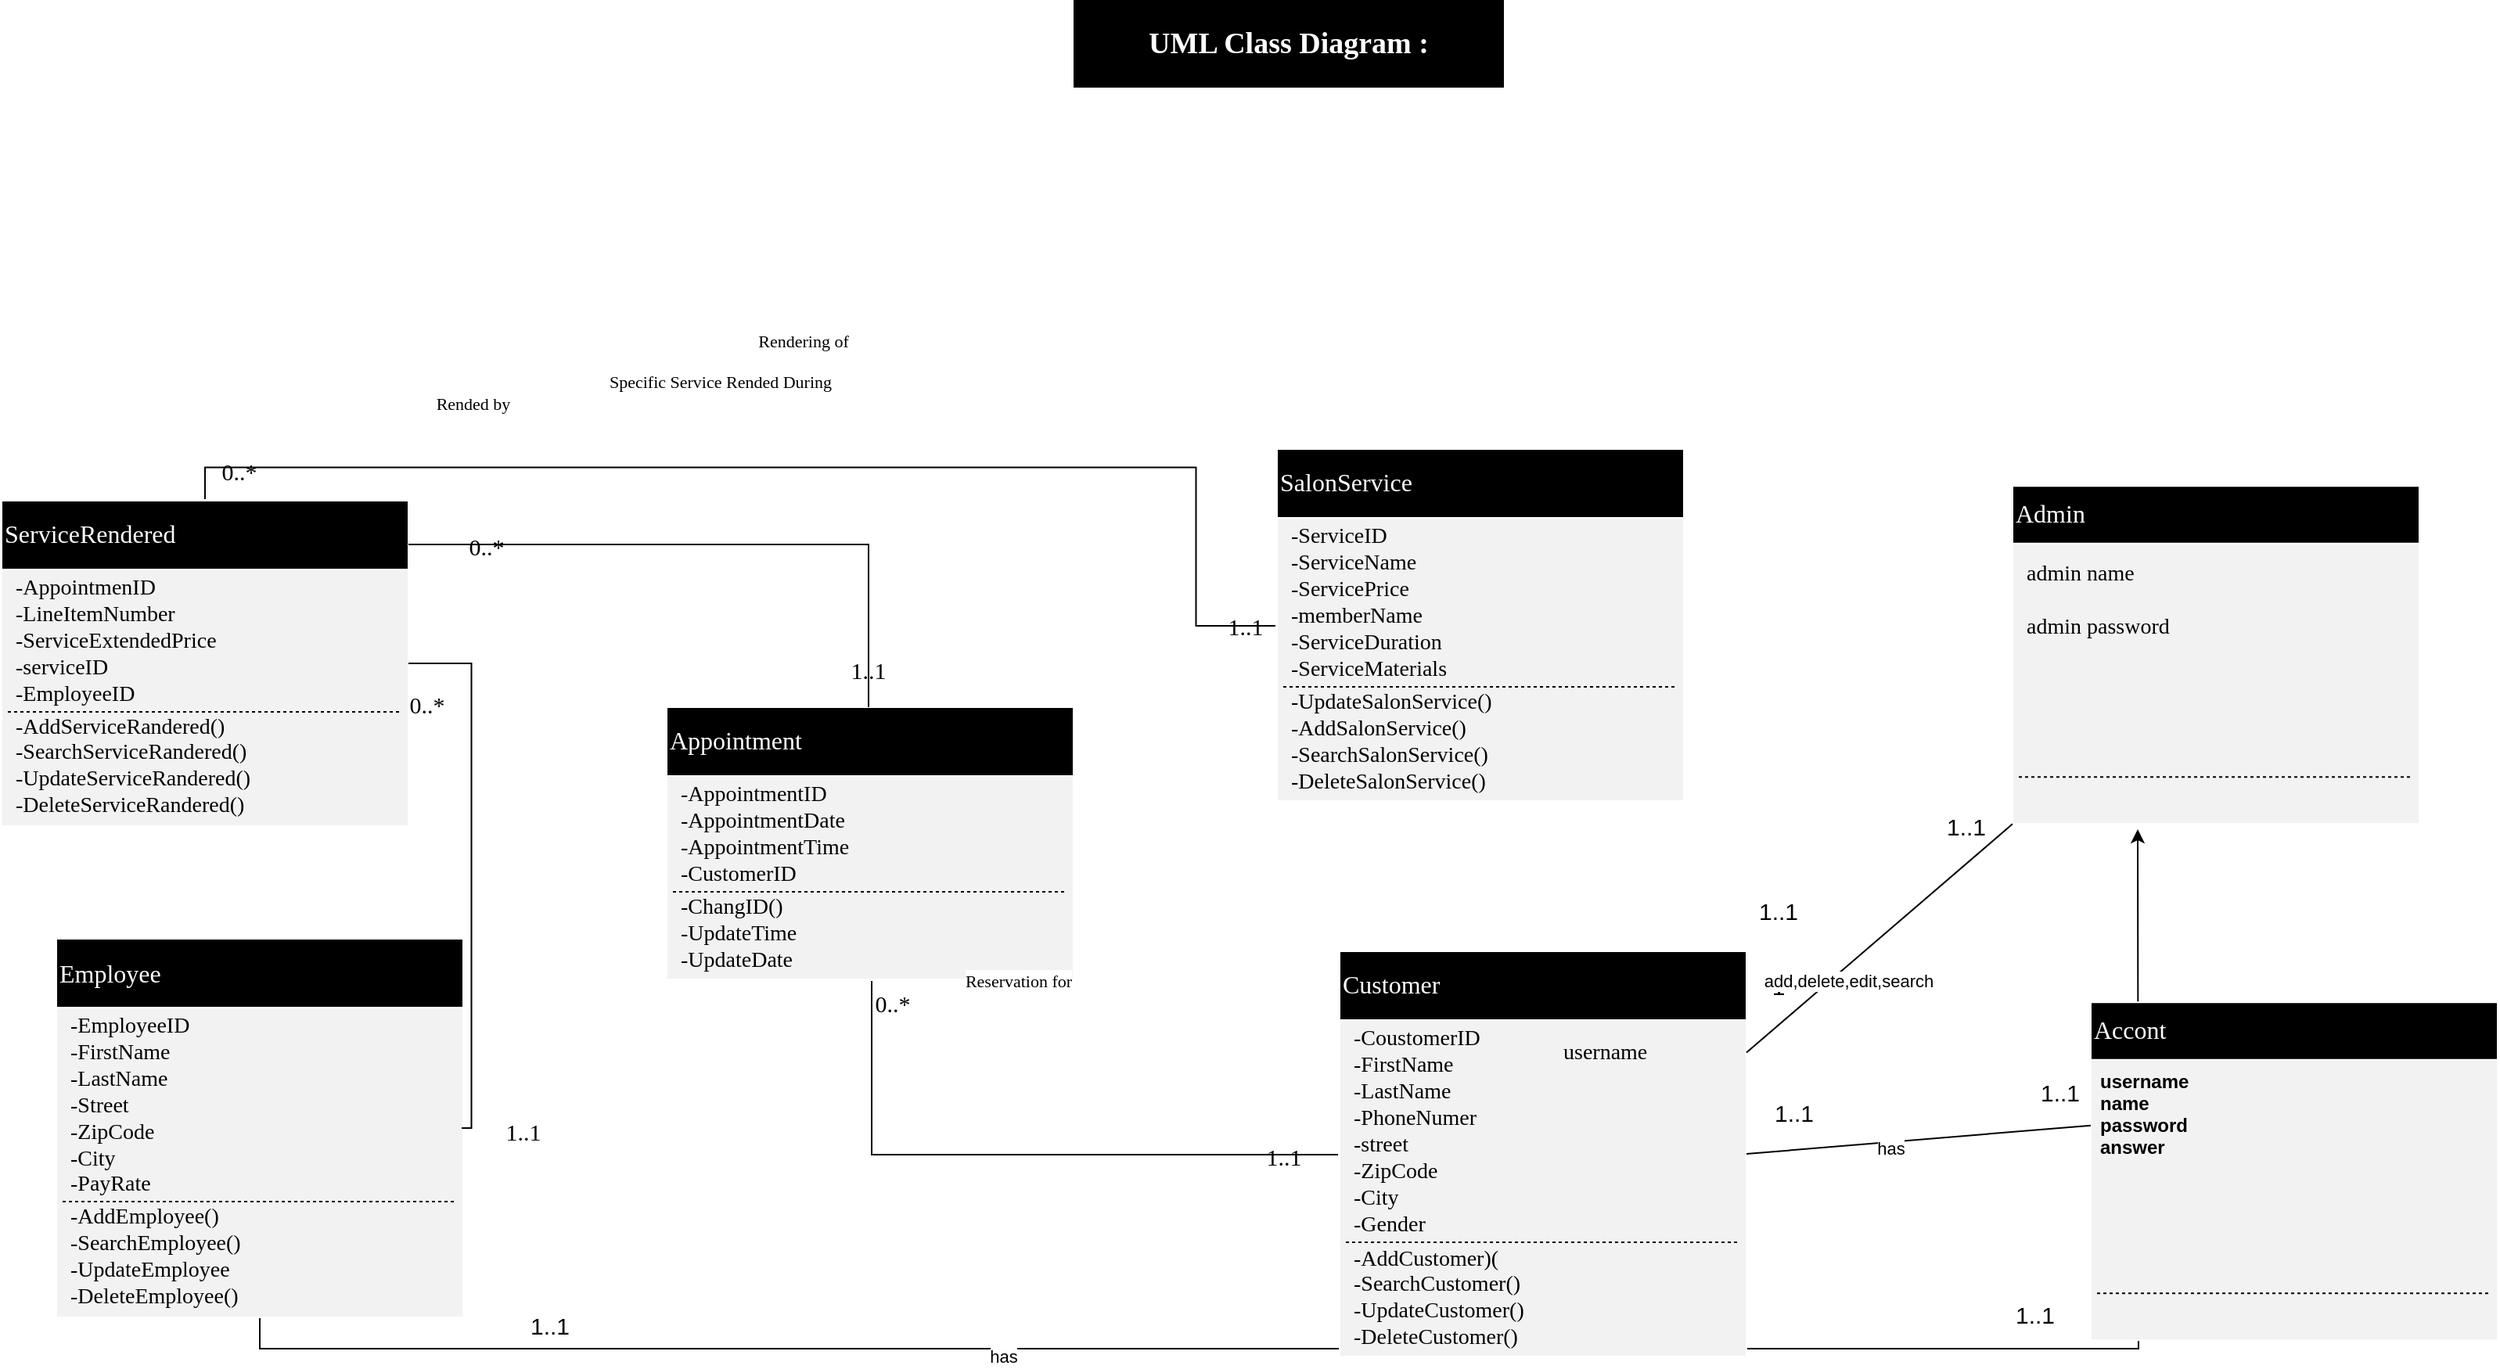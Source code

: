 <mxfile version="14.6.13" type="device"><diagram name="Page-1" id="Page-1"><mxGraphModel dx="1707" dy="2171" grid="1" gridSize="10" guides="1" tooltips="1" connect="1" arrows="1" fold="1" page="1" pageScale="1" pageWidth="827" pageHeight="1169" math="0" shadow="0"><root><mxCell id="0"/><mxCell id="1" value="Connector" parent="0"/><mxCell id="2" style="vsdxID=20;fillColor=none;gradientColor=none;strokeColor=none;spacingTop=3;spacingBottom=3;labelBackgroundColor=none;rounded=0;html=1;whiteSpace=wrap;" parent="1" vertex="1"><mxGeometry x="840" y="107" width="260" height="225" as="geometry"/></mxCell><mxCell id="3" style="vsdxID=21;fillColor=#f2f2f2;gradientColor=none;shape=stencil(1ZJBDsIgEEVPwxKDkJi4rnXpHSaWtkSEZoq2vb2QqbGt0Sbu3P2Z/2Yg8JnK2hoazaRoA/qL7kwRaqYOTErjao0mRMVUzlRWetQV+psrqG4gkUld/T1t6GlOpAkpBqq2guojoda4Cfo0f4P3m536jK/AgOfo4gif4EQ4DovGyjbRc+hNy9EHCMa7GW0BK83jSby0UI2jZLWd1s1b+w/u9vWR598XxSsjpbGWIjb1l5mKLcqjyh8=);strokeColor=#ffffff;labelBackgroundColor=none;rounded=0;html=1;whiteSpace=wrap;" parent="2" vertex="1"><mxGeometry width="260" height="225" as="geometry"/></mxCell><mxCell id="4" style="vsdxID=22;fillColor=#000000;gradientColor=none;shape=stencil(zZJNDsIgEIVPw5IE4Qi1LnuHiYWWiNAMaNvbC5lGazVduHI3P9/Mm0weU1XsYdBMipgwXPRo29QzdWRSWt9rtClHTNVMVSag7jDcfEv5AIUs0TXcy4aJ5kSZkGKm7CAoPxEKeM49XNAGGoJx3hR2d4mJw2Qjx5Ag2eDfWAfYaZ51uHHQLYPUiqPWw0f57y9z1q/e+5T6/uB9eAf9EdzI5+DlC2OdI1ut+1sf5RJ5UNUP);strokeColor=#ffffff;labelBackgroundColor=none;rounded=0;html=1;whiteSpace=wrap;" parent="2" vertex="1"><mxGeometry width="260" height="44" as="geometry"/></mxCell><mxCell id="5" value="&lt;font style=&quot;font-size:16px;font-family:Calibri;color:#ffffff;direction:ltr;letter-spacing:0px;line-height:120%;opacity:1&quot;&gt;SalonService&lt;br/&gt;&lt;/font&gt;" style="text;vsdxID=20;fillColor=none;gradientColor=none;strokeColor=none;spacingTop=3;spacingBottom=3;labelBackgroundColor=none;rounded=0;html=1;whiteSpace=wrap;verticalAlign=middle;align=left;;html=1;" parent="2" vertex="1"><mxGeometry y="-0.7" width="260" height="44.31" as="geometry"/></mxCell><mxCell id="6" value="&lt;font style=&quot;font-size:14px;font-family:Calibri;color:#000000;direction:ltr;letter-spacing:0px;line-height:120%;opacity:1&quot;&gt;-ServiceDuration&lt;br/&gt;&lt;/font&gt;" style="verticalAlign=middle;align=left;vsdxID=25;fillColor=#000000;gradientColor=none;fillOpacity=0;shape=stencil(nZBLDoAgDERP0z3SIyjew0SURgSD+Lu9kMZoXLhwN9N5bdMClrNpJg1SzDH4QW/URgNYgZTkjA4UkwJUgGXng+6DX1zLfmoymdXo1zxh5z6RO6Q42BWCfc2oJfdAr/AX/IH+BF/rk7hv7MjaZ/L+RirxJ1Gd);strokeColor=#000000;spacingTop=-3;spacingBottom=-3;spacingLeft=3;spacingRight=-3;labelBackgroundColor=none;rounded=0;html=1;whiteSpace=wrap;" parent="1" vertex="1"><mxGeometry x="844" y="223" width="252" height="16" as="geometry"/></mxCell><mxCell id="7" style="vsdxID=26;fillColor=#ffffff;gradientColor=none;shape=stencil(fY9LDoAgDERP0z3SeALUe5gI0ohgEH+3F9KFxoW7mfa1nQKq1faLBinWFMOkDxqSBWxASvJWR0pZAbaAyoSoxxg2P7Bf+kIWNYe9bDh5TpQJKS52NduOSUf+RVbij83iOWHIOU747n8j5RK/g+0N);dashed=1;dashPattern=2.00 2.00;strokeColor=#000000;labelBackgroundColor=none;rounded=0;html=1;whiteSpace=wrap;" parent="1" vertex="1"><mxGeometry x="844" y="257" width="252" height="4" as="geometry"/></mxCell><mxCell id="8" value="&lt;font style=&quot;font-size:14px;font-family:Calibri;color:#000000;direction:ltr;letter-spacing:0px;line-height:120%;opacity:1&quot;&gt;-DeleteSalonService()&lt;br/&gt;&lt;/font&gt;" style="verticalAlign=middle;align=left;vsdxID=27;fillColor=#000000;gradientColor=none;fillOpacity=0;shape=stencil(nZBLDoAgDERP0z3SIyjew0SURgSD+Lu9kMZoXLhwN9N5bdMClrNpJg1SzDH4QW/URgNYgZTkjA4UkwJUgGXng+6DX1zLfmoymdXo1zxh5z6RO6Q42BWCfc2oJfdAr/AX/IH+BF/rk7hv7MjaZ/L+RirxJ1Gd);strokeColor=#000000;spacingTop=-3;spacingBottom=-3;spacingLeft=3;spacingRight=-3;labelBackgroundColor=none;rounded=0;html=1;whiteSpace=wrap;" parent="1" vertex="1"><mxGeometry x="844" y="312" width="252" height="16" as="geometry"/></mxCell><mxCell id="9" value="&lt;font style=&quot;font-size:14px;font-family:Calibri;color:#000000;direction:ltr;letter-spacing:0px;line-height:120%;opacity:1&quot;&gt;-ServicePrice&lt;br/&gt;&lt;/font&gt;" style="verticalAlign=middle;align=left;vsdxID=28;fillColor=#000000;gradientColor=none;fillOpacity=0;shape=stencil(nZBLDoAgDERP0z3SIyjew0SURgSD+Lu9kMZoXLhwN9N5bdMClrNpJg1SzDH4QW/URgNYgZTkjA4UkwJUgGXng+6DX1zLfmoymdXo1zxh5z6RO6Q42BWCfc2oJfdAr/AX/IH+BF/rk7hv7MjaZ/L+RirxJ1Gd);strokeColor=#000000;spacingTop=-3;spacingBottom=-3;spacingLeft=3;spacingRight=-3;labelBackgroundColor=none;rounded=0;html=1;whiteSpace=wrap;" parent="1" vertex="1"><mxGeometry x="844" y="189" width="252" height="16" as="geometry"/></mxCell><mxCell id="10" value="&lt;font style=&quot;font-size:14px;font-family:Calibri;color:#000000;direction:ltr;letter-spacing:0px;line-height:120%;opacity:1&quot;&gt;-ServiceID&lt;br/&gt;&lt;/font&gt;" style="verticalAlign=middle;align=left;vsdxID=29;fillColor=#000000;gradientColor=none;fillOpacity=0;shape=stencil(nZBLDoAgDERP0z3SIyjew0SURgSD+Lu9kMZoXLhwN9N5bdMClrNpJg1SzDH4QW/URgNYgZTkjA4UkwJUgGXng+6DX1zLfmoymdXo1zxh5z6RO6Q42BWCfc2oJfdAr/AX/IH+BF/rk7hv7MjaZ/L+RirxJ1Gd);strokeColor=#000000;spacingTop=-3;spacingBottom=-3;spacingLeft=3;spacingRight=-3;labelBackgroundColor=none;rounded=0;html=1;whiteSpace=wrap;" parent="1" vertex="1"><mxGeometry x="844" y="155" width="252" height="16" as="geometry"/></mxCell><mxCell id="11" value="&lt;font style=&quot;font-size:14px;font-family:Calibri;color:#000000;direction:ltr;letter-spacing:0px;line-height:120%;opacity:1&quot;&gt;-ServiceName&lt;br/&gt;&lt;/font&gt;" style="verticalAlign=middle;align=left;vsdxID=30;fillColor=#000000;gradientColor=none;fillOpacity=0;shape=stencil(nZBLDoAgDERP0z3SIyjew0SURgSD+Lu9kMZoXLhwN9N5bdMClrNpJg1SzDH4QW/URgNYgZTkjA4UkwJUgGXng+6DX1zLfmoymdXo1zxh5z6RO6Q42BWCfc2oJfdAr/AX/IH+BF/rk7hv7MjaZ/L+RirxJ1Gd);strokeColor=#000000;spacingTop=-3;spacingBottom=-3;spacingLeft=3;spacingRight=-3;labelBackgroundColor=none;rounded=0;html=1;whiteSpace=wrap;" parent="1" vertex="1"><mxGeometry x="844" y="172" width="252" height="16" as="geometry"/></mxCell><mxCell id="12" value="&lt;font style=&quot;font-size:14px;font-family:Calibri;color:#000000;direction:ltr;letter-spacing:0px;line-height:120%;opacity:1&quot;&gt;-UpdateSalonService()&lt;br/&gt;&lt;/font&gt;" style="verticalAlign=middle;align=left;vsdxID=31;fillColor=#000000;gradientColor=none;fillOpacity=0;shape=stencil(nZBLDoAgDERP0z3SIyjew0SURgSD+Lu9kMZoXLhwN9N5bdMClrNpJg1SzDH4QW/URgNYgZTkjA4UkwJUgGXng+6DX1zLfmoymdXo1zxh5z6RO6Q42BWCfc2oJfdAr/AX/IH+BF/rk7hv7MjaZ/L+RirxJ1Gd);strokeColor=#000000;spacingTop=-3;spacingBottom=-3;spacingLeft=3;spacingRight=-3;labelBackgroundColor=none;rounded=0;html=1;whiteSpace=wrap;" parent="1" vertex="1"><mxGeometry x="844" y="261" width="252" height="16" as="geometry"/></mxCell><mxCell id="13" value="&lt;font style=&quot;font-size:14px;font-family:Calibri;color:#000000;direction:ltr;letter-spacing:0px;line-height:120%;opacity:1&quot;&gt;-AddSalonService()&lt;br/&gt;&lt;/font&gt;" style="verticalAlign=middle;align=left;vsdxID=32;fillColor=#000000;gradientColor=none;fillOpacity=0;shape=stencil(nZBLDoAgDERP0z3SIyjew0SURgSD+Lu9kMZoXLhwN9N5bdMClrNpJg1SzDH4QW/URgNYgZTkjA4UkwJUgGXng+6DX1zLfmoymdXo1zxh5z6RO6Q42BWCfc2oJfdAr/AX/IH+BF/rk7hv7MjaZ/L+RirxJ1Gd);strokeColor=#000000;spacingTop=-3;spacingBottom=-3;spacingLeft=3;spacingRight=-3;labelBackgroundColor=none;rounded=0;html=1;whiteSpace=wrap;" parent="1" vertex="1"><mxGeometry x="844" y="278" width="252" height="16" as="geometry"/></mxCell><mxCell id="14" value="&lt;font style=&quot;font-size:14px;font-family:Calibri;color:#000000;direction:ltr;letter-spacing:0px;line-height:120%;opacity:1&quot;&gt;-ServiceMaterials&lt;br/&gt;&lt;/font&gt;" style="verticalAlign=middle;align=left;vsdxID=33;fillColor=#000000;gradientColor=none;fillOpacity=0;shape=stencil(nZBLDoAgDERP0z3SIyjew0SURgSD+Lu9kMZoXLhwN9N5bdMClrNpJg1SzDH4QW/URgNYgZTkjA4UkwJUgGXng+6DX1zLfmoymdXo1zxh5z6RO6Q42BWCfc2oJfdAr/AX/IH+BF/rk7hv7MjaZ/L+RirxJ1Gd);strokeColor=#000000;spacingTop=-3;spacingBottom=-3;spacingLeft=3;spacingRight=-3;labelBackgroundColor=none;rounded=0;html=1;whiteSpace=wrap;" parent="1" vertex="1"><mxGeometry x="844" y="240" width="252" height="16" as="geometry"/></mxCell><mxCell id="15" style="vsdxID=34;fillColor=none;gradientColor=none;strokeColor=none;spacingTop=3;spacingBottom=3;labelBackgroundColor=none;rounded=0;html=1;whiteSpace=wrap;" parent="1" vertex="1"><mxGeometry x="450" y="272" width="260" height="174" as="geometry"/></mxCell><mxCell id="16" style="vsdxID=35;fillColor=#f2f2f2;gradientColor=none;shape=stencil(3ZLLDoIwEEW/pkvI9EVgjfgfjRZorJQMVfDvLakPNFESl+7mzj3TTjKX8HJoVa8Jg8GjO+jR7H1L+IYwZrpWo/GhIrwivKwd6gbdqdtH3auZnKujO88vTHEO5gkGl6goRL2NqDXdAr2bP8FMplx8xldghbvg4g0WQlIhc1lQkNkDBbxNZxnNAWRe5EJKSKGI9spPMCVqMkOCzitvXPdCW4WNTsIWSW1V82INo9b9ok3/Ye9vx3k7eyie2aqNtTGaS/89i6EVc8yrKw==);strokeColor=#ffffff;labelBackgroundColor=none;rounded=0;html=1;whiteSpace=wrap;" parent="15" vertex="1"><mxGeometry width="260" height="174" as="geometry"/></mxCell><mxCell id="17" style="vsdxID=36;fillColor=#000000;gradientColor=none;shape=stencil(zZJNDsIgEIVPw5IE4Qi1LnuHiYWWiNAMaNvbC5lGazVduHI3P9/Mm0weU1XsYdBMipgwXPRo29QzdWRSWt9rtClHTNVMVSag7jDcfEv5AIUs0TXcy4aJ5kSZkGKm7CAoPxEKeM49XNAGGoJx3hR2d4mJw2Qjx5Ag2eDfWAfYaZ51uHHQLYPUiqPWw0f57y9z1q/e+5T6/uB9eAf9EdzI5+DlC2OdI1ut+1sf5RJ5UNUP);strokeColor=#ffffff;labelBackgroundColor=none;rounded=0;html=1;whiteSpace=wrap;" parent="15" vertex="1"><mxGeometry width="260" height="44" as="geometry"/></mxCell><mxCell id="18" value="&lt;font style=&quot;font-size:16px;font-family:Calibri;color:#ffffff;direction:ltr;letter-spacing:0px;line-height:120%;opacity:1&quot;&gt;Appointment&lt;br/&gt;&lt;/font&gt;" style="text;vsdxID=34;fillColor=none;gradientColor=none;strokeColor=none;spacingTop=3;spacingBottom=3;labelBackgroundColor=none;rounded=0;html=1;whiteSpace=wrap;verticalAlign=middle;align=left;;html=1;" parent="15" vertex="1"><mxGeometry y="-0.88" width="260" height="44.31" as="geometry"/></mxCell><mxCell id="19" style="vsdxID=40;fillColor=#ffffff;gradientColor=none;shape=stencil(fY9LDoAgDERP0z3SeALUe5gI0ohgEH+3F9KFxoW7mfa1nQKq1faLBinWFMOkDxqSBWxASvJWR0pZAbaAyoSoxxg2P7Bf+kIWNYe9bDh5TpQJKS52NduOSUf+RVbij83iOWHIOU747n8j5RK/g+0N);dashed=1;dashPattern=2.00 2.00;strokeColor=#000000;labelBackgroundColor=none;rounded=0;html=1;whiteSpace=wrap;" parent="1" vertex="1"><mxGeometry x="454" y="388" width="252" height="4" as="geometry"/></mxCell><mxCell id="20" value="&lt;font style=&quot;font-size:14px;font-family:Calibri;color:#000000;direction:ltr;letter-spacing:0px;line-height:120%;opacity:1&quot;&gt;-ChangID()&lt;br/&gt;&lt;/font&gt;" style="verticalAlign=middle;align=left;vsdxID=41;fillColor=#000000;gradientColor=none;fillOpacity=0;shape=stencil(nZBLDoAgDERP0z3SIyjew0SURgSD+Lu9kMZoXLhwN9N5bdMClrNpJg1SzDH4QW/URgNYgZTkjA4UkwJUgGXng+6DX1zLfmoymdXo1zxh5z6RO6Q42BWCfc2oJfdAr/AX/IH+BF/rk7hv7MjaZ/L+RirxJ1Gd);strokeColor=#000000;spacingTop=-3;spacingBottom=-3;spacingLeft=3;spacingRight=-3;labelBackgroundColor=none;rounded=0;html=1;whiteSpace=wrap;" parent="1" vertex="1"><mxGeometry x="454" y="392" width="252" height="16" as="geometry"/></mxCell><mxCell id="21" value="&lt;font style=&quot;font-size:14px;font-family:Calibri;color:#000000;direction:ltr;letter-spacing:0px;line-height:120%;opacity:1&quot;&gt;-AppointmentID&lt;br/&gt;&lt;/font&gt;" style="verticalAlign=middle;align=left;vsdxID=42;fillColor=#000000;gradientColor=none;fillOpacity=0;shape=stencil(nZBLDoAgDERP0z3SIyjew0SURgSD+Lu9kMZoXLhwN9N5bdMClrNpJg1SzDH4QW/URgNYgZTkjA4UkwJUgGXng+6DX1zLfmoymdXo1zxh5z6RO6Q42BWCfc2oJfdAr/AX/IH+BF/rk7hv7MjaZ/L+RirxJ1Gd);strokeColor=#000000;spacingTop=-3;spacingBottom=-3;spacingLeft=3;spacingRight=-3;labelBackgroundColor=none;rounded=0;html=1;whiteSpace=wrap;" parent="1" vertex="1"><mxGeometry x="454" y="320" width="252" height="16" as="geometry"/></mxCell><mxCell id="22" value="&lt;font style=&quot;font-size:14px;font-family:Calibri;color:#000000;direction:ltr;letter-spacing:0px;line-height:120%;opacity:1&quot;&gt;-AppointmentDate&lt;br/&gt;&lt;/font&gt;" style="verticalAlign=middle;align=left;vsdxID=43;fillColor=#000000;gradientColor=none;fillOpacity=0;shape=stencil(nZBLDoAgDERP0z3SIyjew0SURgSD+Lu9kMZoXLhwN9N5bdMClrNpJg1SzDH4QW/URgNYgZTkjA4UkwJUgGXng+6DX1zLfmoymdXo1zxh5z6RO6Q42BWCfc2oJfdAr/AX/IH+BF/rk7hv7MjaZ/L+RirxJ1Gd);strokeColor=#000000;spacingTop=-3;spacingBottom=-3;spacingLeft=3;spacingRight=-3;labelBackgroundColor=none;rounded=0;html=1;whiteSpace=wrap;" parent="1" vertex="1"><mxGeometry x="454" y="337" width="252" height="16" as="geometry"/></mxCell><mxCell id="23" value="&lt;font style=&quot;font-size:14px;font-family:Calibri;color:#000000;direction:ltr;letter-spacing:0px;line-height:120%;opacity:1&quot;&gt;-UpdateTime&lt;br/&gt;&lt;/font&gt;" style="verticalAlign=middle;align=left;vsdxID=44;fillColor=#000000;gradientColor=none;fillOpacity=0;shape=stencil(nZBLDoAgDERP0z3SIyjew0SURgSD+Lu9kMZoXLhwN9N5bdMClrNpJg1SzDH4QW/URgNYgZTkjA4UkwJUgGXng+6DX1zLfmoymdXo1zxh5z6RO6Q42BWCfc2oJfdAr/AX/IH+BF/rk7hv7MjaZ/L+RirxJ1Gd);strokeColor=#000000;spacingTop=-3;spacingBottom=-3;spacingLeft=3;spacingRight=-3;labelBackgroundColor=none;rounded=0;html=1;whiteSpace=wrap;" parent="1" vertex="1"><mxGeometry x="454" y="409" width="252" height="16" as="geometry"/></mxCell><mxCell id="24" value="&lt;font style=&quot;font-size:14px;font-family:Calibri;color:#000000;direction:ltr;letter-spacing:0px;line-height:120%;opacity:1&quot;&gt;-CustomerID&lt;br/&gt;&lt;/font&gt;" style="verticalAlign=middle;align=left;vsdxID=46;fillColor=#000000;gradientColor=none;fillOpacity=0;shape=stencil(nZBLDoAgDERP0z3SIyjew0SURgSD+Lu9kMZoXLhwN9N5bdMClrNpJg1SzDH4QW/URgNYgZTkjA4UkwJUgGXng+6DX1zLfmoymdXo1zxh5z6RO6Q42BWCfc2oJfdAr/AX/IH+BF/rk7hv7MjaZ/L+RirxJ1Gd);strokeColor=#000000;spacingTop=-3;spacingBottom=-3;spacingLeft=3;spacingRight=-3;labelBackgroundColor=none;rounded=0;html=1;whiteSpace=wrap;" parent="1" vertex="1"><mxGeometry x="454" y="371" width="252" height="16" as="geometry"/></mxCell><mxCell id="J2e6TynmCGfrO4jTMylm-140" style="edgeStyle=orthogonalEdgeStyle;rounded=0;orthogonalLoop=1;jettySize=auto;html=1;exitX=0.5;exitY=1;exitDx=0;exitDy=0;" edge="1" parent="1" source="25"><mxGeometry relative="1" as="geometry"><mxPoint x="1390" y="350" as="targetPoint"/></mxGeometry></mxCell><mxCell id="J2e6TynmCGfrO4jTMylm-144" value="has&lt;br&gt;" style="edgeLabel;html=1;align=center;verticalAlign=middle;resizable=0;points=[];" vertex="1" connectable="0" parent="J2e6TynmCGfrO4jTMylm-140"><mxGeometry x="-0.363" y="-5" relative="1" as="geometry"><mxPoint as="offset"/></mxGeometry></mxCell><mxCell id="25" style="vsdxID=68;fillColor=none;gradientColor=none;strokeColor=none;spacingTop=3;spacingBottom=3;labelBackgroundColor=none;rounded=0;html=1;whiteSpace=wrap;" parent="1" vertex="1"><mxGeometry x="60" y="420" width="260" height="242" as="geometry"/></mxCell><mxCell id="26" style="vsdxID=69;fillColor=#f2f2f2;gradientColor=none;shape=stencil(1ZJBDsIgEEVPwxKDkBj3tS69w8TSlojQTNG2txcyNbY12sSduz/z3wwEPlNZW0OjmRRtQH/RnSlCzdSBSWlcrdGEqJjKmcpKj7pCf3MF1Q0kMqmrv6cNPc2JNCHFQNVWUH0k1Bo3QZ/mb/B+I3ef8RUY8BxdHOETnAjHYdFY2SZ6Dr1pOfoAwXg3oy1gpXk8iZcWqnGUrLbTunlr/8Hdvj7y/PuieGWkNNZSxKb+MlOxRXlU+QM=);strokeColor=#ffffff;labelBackgroundColor=none;rounded=0;html=1;whiteSpace=wrap;" parent="25" vertex="1"><mxGeometry width="260" height="242" as="geometry"/></mxCell><mxCell id="27" style="vsdxID=70;fillColor=#000000;gradientColor=none;shape=stencil(zZJNDsIgEIVPw5IE4Qi1LnuHiYWWiNAMaNvbC5lGazVduHI3P9/Mm0weU1XsYdBMipgwXPRo29QzdWRSWt9rtClHTNVMVSag7jDcfEv5AIUs0TXcy4aJ5kSZkGKm7CAoPxEKeM49XNAGGoJx3hR2d4mJw2Qjx5Ag2eDfWAfYaZ51uHHQLYPUiqPWw0f57y9z1q/e+5T6/uB9eAf9EdzI5+DlC2OdI1ut+1sf5RJ5UNUP);strokeColor=#ffffff;labelBackgroundColor=none;rounded=0;html=1;whiteSpace=wrap;" parent="25" vertex="1"><mxGeometry width="260" height="44" as="geometry"/></mxCell><mxCell id="28" value="&lt;font style=&quot;font-size:16px;font-family:Calibri;color:#ffffff;direction:ltr;letter-spacing:0px;line-height:120%;opacity:1&quot;&gt;Employee&lt;br/&gt;&lt;/font&gt;" style="text;vsdxID=68;fillColor=none;gradientColor=none;strokeColor=none;spacingTop=3;spacingBottom=3;labelBackgroundColor=none;rounded=0;html=1;whiteSpace=wrap;verticalAlign=middle;align=left;;html=1;" parent="25" vertex="1"><mxGeometry y="-0.64" width="260" height="44.31" as="geometry"/></mxCell><mxCell id="29" value="&lt;font style=&quot;font-size:14px;font-family:Calibri;color:#000000;direction:ltr;letter-spacing:0px;line-height:120%;opacity:1&quot;&gt;-EmployeeID&lt;br/&gt;&lt;/font&gt;" style="verticalAlign=middle;align=left;vsdxID=73;fillColor=#000000;gradientColor=none;fillOpacity=0;shape=stencil(nZBLDoAgDERP0z3SIyjew0SURgSD+Lu9kMZoXLhwN9N5bdMClrNpJg1SzDH4QW/URgNYgZTkjA4UkwJUgGXng+6DX1zLfmoymdXo1zxh5z6RO6Q42BWCfc2oJfdAr/AX/IH+BF/rk7hv7MjaZ/L+RirxJ1Gd);strokeColor=#000000;spacingTop=-3;spacingBottom=-3;spacingLeft=3;spacingRight=-3;labelBackgroundColor=none;rounded=0;html=1;whiteSpace=wrap;" parent="1" vertex="1"><mxGeometry x="64" y="468" width="252" height="16" as="geometry"/></mxCell><mxCell id="30" style="vsdxID=74;fillColor=#ffffff;gradientColor=none;shape=stencil(fY9LDoAgDERP0z3SeALUe5gI0ohgEH+3F9KFxoW7mfa1nQKq1faLBinWFMOkDxqSBWxASvJWR0pZAbaAyoSoxxg2P7Bf+kIWNYe9bDh5TpQJKS52NduOSUf+RVbij83iOWHIOU747n8j5RK/g+0N);dashed=1;dashPattern=2.00 2.00;strokeColor=#000000;labelBackgroundColor=none;rounded=0;html=1;whiteSpace=wrap;" parent="1" vertex="1"><mxGeometry x="64" y="586" width="252" height="4" as="geometry"/></mxCell><mxCell id="31" value="&lt;font style=&quot;font-size:14px;font-family:Calibri;color:#000000;direction:ltr;letter-spacing:0px;line-height:120%;opacity:1&quot;&gt;-FirstName&lt;br/&gt;&lt;/font&gt;" style="verticalAlign=middle;align=left;vsdxID=75;fillColor=#000000;gradientColor=none;fillOpacity=0;shape=stencil(nZBLDoAgDERP0z3SIyjew0SURgSD+Lu9kMZoXLhwN9N5bdMClrNpJg1SzDH4QW/URgNYgZTkjA4UkwJUgGXng+6DX1zLfmoymdXo1zxh5z6RO6Q42BWCfc2oJfdAr/AX/IH+BF/rk7hv7MjaZ/L+RirxJ1Gd);strokeColor=#000000;spacingTop=-3;spacingBottom=-3;spacingLeft=3;spacingRight=-3;labelBackgroundColor=none;rounded=0;html=1;whiteSpace=wrap;" parent="1" vertex="1"><mxGeometry x="64" y="485" width="252" height="16" as="geometry"/></mxCell><mxCell id="32" value="&lt;font style=&quot;font-size:14px;font-family:Calibri;color:#000000;direction:ltr;letter-spacing:0px;line-height:120%;opacity:1&quot;&gt;-AddEmployee()&lt;br/&gt;&lt;/font&gt;" style="verticalAlign=middle;align=left;vsdxID=76;fillColor=#000000;gradientColor=none;fillOpacity=0;shape=stencil(nZBLDoAgDERP0z3SIyjew0SURgSD+Lu9kMZoXLhwN9N5bdMClrNpJg1SzDH4QW/URgNYgZTkjA4UkwJUgGXng+6DX1zLfmoymdXo1zxh5z6RO6Q42BWCfc2oJfdAr/AX/IH+BF/rk7hv7MjaZ/L+RirxJ1Gd);strokeColor=#000000;spacingTop=-3;spacingBottom=-3;spacingLeft=3;spacingRight=-3;labelBackgroundColor=none;rounded=0;html=1;whiteSpace=wrap;" parent="1" vertex="1"><mxGeometry x="64" y="590" width="252" height="16" as="geometry"/></mxCell><mxCell id="33" value="&lt;font style=&quot;font-size:14px;font-family:Calibri;color:#000000;direction:ltr;letter-spacing:0px;line-height:120%;opacity:1&quot;&gt;-Street&lt;br/&gt;&lt;/font&gt;" style="verticalAlign=middle;align=left;vsdxID=77;fillColor=#000000;gradientColor=none;fillOpacity=0;shape=stencil(nZBLDoAgDERP0z3SIyjew0SURgSD+Lu9kMZoXLhwN9N5bdMClrNpJg1SzDH4QW/URgNYgZTkjA4UkwJUgGXng+6DX1zLfmoymdXo1zxh5z6RO6Q42BWCfc2oJfdAr/AX/IH+BF/rk7hv7MjaZ/L+RirxJ1Gd);strokeColor=#000000;spacingTop=-3;spacingBottom=-3;spacingLeft=3;spacingRight=-3;labelBackgroundColor=none;rounded=0;html=1;whiteSpace=wrap;" parent="1" vertex="1"><mxGeometry x="64" y="519" width="252" height="16" as="geometry"/></mxCell><mxCell id="34" value="&lt;font style=&quot;font-size:14px;font-family:Calibri;color:#000000;direction:ltr;letter-spacing:0px;line-height:120%;opacity:1&quot;&gt;-LastName&lt;br/&gt;&lt;/font&gt;" style="verticalAlign=middle;align=left;vsdxID=78;fillColor=#000000;gradientColor=none;fillOpacity=0;shape=stencil(nZBLDoAgDERP0z3SIyjew0SURgSD+Lu9kMZoXLhwN9N5bdMClrNpJg1SzDH4QW/URgNYgZTkjA4UkwJUgGXng+6DX1zLfmoymdXo1zxh5z6RO6Q42BWCfc2oJfdAr/AX/IH+BF/rk7hv7MjaZ/L+RirxJ1Gd);strokeColor=#000000;spacingTop=-3;spacingBottom=-3;spacingLeft=3;spacingRight=-3;labelBackgroundColor=none;rounded=0;html=1;whiteSpace=wrap;" parent="1" vertex="1"><mxGeometry x="64" y="502" width="252" height="16" as="geometry"/></mxCell><mxCell id="35" value="&lt;font style=&quot;font-size:14px;font-family:Calibri;color:#000000;direction:ltr;letter-spacing:0px;line-height:120%;opacity:1&quot;&gt;-ZipCode&lt;br/&gt;&lt;/font&gt;" style="verticalAlign=middle;align=left;vsdxID=79;fillColor=#000000;gradientColor=none;fillOpacity=0;shape=stencil(nZBLDoAgDERP0z3SIyjew0SURgSD+Lu9kMZoXLhwN9N5bdMClrNpJg1SzDH4QW/URgNYgZTkjA4UkwJUgGXng+6DX1zLfmoymdXo1zxh5z6RO6Q42BWCfc2oJfdAr/AX/IH+BF/rk7hv7MjaZ/L+RirxJ1Gd);strokeColor=#000000;spacingTop=-3;spacingBottom=-3;spacingLeft=3;spacingRight=-3;labelBackgroundColor=none;rounded=0;html=1;whiteSpace=wrap;" parent="1" vertex="1"><mxGeometry x="64" y="536" width="252" height="16" as="geometry"/></mxCell><mxCell id="36" value="&lt;font style=&quot;font-size:14px;font-family:Calibri;color:#000000;direction:ltr;letter-spacing:0px;line-height:120%;opacity:1&quot;&gt;-PayRate&lt;br/&gt;&lt;/font&gt;" style="verticalAlign=middle;align=left;vsdxID=80;fillColor=#000000;gradientColor=none;fillOpacity=0;shape=stencil(nZBLDoAgDERP0z3SIyjew0SURgSD+Lu9kMZoXLhwN9N5bdMClrNpJg1SzDH4QW/URgNYgZTkjA4UkwJUgGXng+6DX1zLfmoymdXo1zxh5z6RO6Q42BWCfc2oJfdAr/AX/IH+BF/rk7hv7MjaZ/L+RirxJ1Gd);strokeColor=#000000;spacingTop=-3;spacingBottom=-3;spacingLeft=3;spacingRight=-3;labelBackgroundColor=none;rounded=0;html=1;whiteSpace=wrap;" parent="1" vertex="1"><mxGeometry x="64" y="569" width="252" height="16" as="geometry"/></mxCell><mxCell id="37" value="&lt;font style=&quot;font-size:14px;font-family:Calibri;color:#000000;direction:ltr;letter-spacing:0px;line-height:120%;opacity:1&quot;&gt;-AppointmentTime&lt;br/&gt;&lt;/font&gt;" style="verticalAlign=middle;align=left;vsdxID=81;fillColor=#000000;gradientColor=none;fillOpacity=0;shape=stencil(nZBLDoAgDERP0z3SIyjew0SURgSD+Lu9kMZoXLhwN9N5bdMClrNpJg1SzDH4QW/URgNYgZTkjA4UkwJUgGXng+6DX1zLfmoymdXo1zxh5z6RO6Q42BWCfc2oJfdAr/AX/IH+BF/rk7hv7MjaZ/L+RirxJ1Gd);strokeColor=#000000;spacingTop=-3;spacingBottom=-3;spacingLeft=3;spacingRight=-3;labelBackgroundColor=none;rounded=0;html=1;whiteSpace=wrap;" parent="1" vertex="1"><mxGeometry x="454" y="354" width="252" height="16" as="geometry"/></mxCell><mxCell id="38" style="vsdxID=83;fillColor=none;gradientColor=none;strokeColor=none;spacingTop=3;spacingBottom=3;labelBackgroundColor=none;rounded=0;html=1;whiteSpace=wrap;" parent="1" vertex="1"><mxGeometry x="880" y="428" width="260" height="259" as="geometry"/></mxCell><mxCell id="39" style="vsdxID=84;fillColor=#f2f2f2;gradientColor=none;shape=stencil(1ZJBDsIgEEVPwxKDkOgBal16h4mlLRGhmaJtby9kamxrtIk7d3/mvxkIfKaytoZGMynagP6iO1OEmqkDk9K4WqMJUTGVM5WVHnWF/uYKqhtIZFJXf08bepoTaUKKgaqtoPpIqDVugj7N3+D9Ruw+4ysw4Dm6OMInOBGOw6Kxsk30HHrTcvQBgvFuRlvASvN4Ei8tVOMoWW2ndfPW/oO7fX3k+fdF8cpIaayliE39ZaZii/Ko8gc=);strokeColor=#ffffff;labelBackgroundColor=none;rounded=0;html=1;whiteSpace=wrap;" parent="38" vertex="1"><mxGeometry width="260" height="259" as="geometry"/></mxCell><mxCell id="40" style="vsdxID=85;fillColor=#000000;gradientColor=none;shape=stencil(zZJNDsIgEIVPw5IE4Qi1LnuHiYWWiNAMaNvbC5lGazVduHI3P9/Mm0weU1XsYdBMipgwXPRo29QzdWRSWt9rtClHTNVMVSag7jDcfEv5AIUs0TXcy4aJ5kSZkGKm7CAoPxEKeM49XNAGGoJx3hR2d4mJw2Qjx5Ag2eDfWAfYaZ51uHHQLYPUiqPWw0f57y9z1q/e+5T6/uB9eAf9EdzI5+DlC2OdI1ut+1sf5RJ5UNUP);strokeColor=#ffffff;labelBackgroundColor=none;rounded=0;html=1;whiteSpace=wrap;" parent="38" vertex="1"><mxGeometry width="260" height="44" as="geometry"/></mxCell><mxCell id="41" value="&lt;font style=&quot;font-size:16px;font-family:Calibri;color:#ffffff;direction:ltr;letter-spacing:0px;line-height:120%;opacity:1&quot;&gt;Customer&lt;br/&gt;&lt;/font&gt;" style="text;vsdxID=83;fillColor=none;gradientColor=none;strokeColor=none;spacingTop=3;spacingBottom=3;labelBackgroundColor=none;rounded=0;html=1;whiteSpace=wrap;verticalAlign=middle;align=left;;html=1;" parent="38" vertex="1"><mxGeometry y="-0.79" width="260" height="44.31" as="geometry"/></mxCell><mxCell id="42" value="&lt;font style=&quot;font-size:14px;font-family:Calibri;color:#000000;direction:ltr;letter-spacing:0px;line-height:120%;opacity:1&quot;&gt;-CoustomerID&lt;br/&gt;&lt;/font&gt;" style="verticalAlign=middle;align=left;vsdxID=88;fillColor=#000000;gradientColor=none;fillOpacity=0;shape=stencil(nZBLDoAgDERP0z3SIyjew0SURgSD+Lu9kMZoXLhwN9N5bdMClrNpJg1SzDH4QW/URgNYgZTkjA4UkwJUgGXng+6DX1zLfmoymdXo1zxh5z6RO6Q42BWCfc2oJfdAr/AX/IH+BF/rk7hv7MjaZ/L+RirxJ1Gd);strokeColor=#000000;spacingTop=-3;spacingBottom=-3;spacingLeft=3;spacingRight=-3;labelBackgroundColor=none;rounded=0;html=1;whiteSpace=wrap;" parent="1" vertex="1"><mxGeometry x="884" y="476" width="252" height="16" as="geometry"/></mxCell><mxCell id="43" style="vsdxID=89;fillColor=#ffffff;gradientColor=none;shape=stencil(fY9LDoAgDERP0z3SeALUe5gI0ohgEH+3F9KFxoW7mfa1nQKq1faLBinWFMOkDxqSBWxASvJWR0pZAbaAyoSoxxg2P7Bf+kIWNYe9bDh5TpQJKS52NduOSUf+RVbij83iOWHIOU747n8j5RK/g+0N);dashed=1;dashPattern=2.00 2.00;strokeColor=#000000;labelBackgroundColor=none;rounded=0;html=1;whiteSpace=wrap;" parent="1" vertex="1"><mxGeometry x="884" y="612" width="252" height="4" as="geometry"/></mxCell><mxCell id="44" value="&lt;p style=&quot;align:left;margin-left:0;margin-right:0;margin-top:0px;margin-bottom:0px;text-indent:0;valign:middle;direction:ltr;&quot;&gt;&lt;font style=&quot;font-size:14px;font-family:Calibri;color:#000000;direction:ltr;letter-spacing:0px;line-height:120%;opacity:1&quot;&gt;-AddCustomer)(&lt;/font&gt;&lt;font style=&quot;font-size:14px;font-family:Themed;color:#000000;direction:ltr;letter-spacing:0px;line-height:120%;opacity:1&quot;&gt;&lt;br/&gt;&lt;/font&gt;&lt;/p&gt;" style="verticalAlign=middle;align=left;vsdxID=90;fillColor=#000000;gradientColor=none;fillOpacity=0;shape=stencil(nZBLDoAgDERP0z3SIyjew0SURgSD+Lu9kMZoXLhwN9N5bdMClrNpJg1SzDH4QW/URgNYgZTkjA4UkwJUgGXng+6DX1zLfmoymdXo1zxh5z6RO6Q42BWCfc2oJfdAr/AX/IH+BF/rk7hv7MjaZ/L+RirxJ1Gd);strokeColor=#000000;spacingTop=-3;spacingBottom=-3;spacingLeft=3;spacingRight=-3;labelBackgroundColor=none;rounded=0;html=1;whiteSpace=wrap;" parent="1" vertex="1"><mxGeometry x="884" y="616" width="252" height="17" as="geometry"/></mxCell><mxCell id="45" value="&lt;font style=&quot;font-size:14px;font-family:Calibri;color:#000000;direction:ltr;letter-spacing:0px;line-height:120%;opacity:1&quot;&gt;-FirstName&lt;br/&gt;&lt;/font&gt;" style="verticalAlign=middle;align=left;vsdxID=91;fillColor=#000000;gradientColor=none;fillOpacity=0;shape=stencil(nZBLDoAgDERP0z3SIyjew0SURgSD+Lu9kMZoXLhwN9N5bdMClrNpJg1SzDH4QW/URgNYgZTkjA4UkwJUgGXng+6DX1zLfmoymdXo1zxh5z6RO6Q42BWCfc2oJfdAr/AX/IH+BF/rk7hv7MjaZ/L+RirxJ1Gd);strokeColor=#000000;spacingTop=-3;spacingBottom=-3;spacingLeft=3;spacingRight=-3;labelBackgroundColor=none;rounded=0;html=1;whiteSpace=wrap;" parent="1" vertex="1"><mxGeometry x="884" y="493" width="252" height="16" as="geometry"/></mxCell><mxCell id="46" value="&lt;font style=&quot;font-size:14px;font-family:Calibri;color:#000000;direction:ltr;letter-spacing:0px;line-height:120%;opacity:1&quot;&gt;-Gender&lt;br/&gt;&lt;/font&gt;" style="verticalAlign=middle;align=left;vsdxID=92;fillColor=#000000;gradientColor=none;fillOpacity=0;shape=stencil(nZBLDoAgDERP0z3SIyjew0SURgSD+Lu9kMZoXLhwN9N5bdMClrNpJg1SzDH4QW/URgNYgZTkjA4UkwJUgGXng+6DX1zLfmoymdXo1zxh5z6RO6Q42BWCfc2oJfdAr/AX/IH+BF/rk7hv7MjaZ/L+RirxJ1Gd);strokeColor=#000000;spacingTop=-3;spacingBottom=-3;spacingLeft=3;spacingRight=-3;labelBackgroundColor=none;rounded=0;html=1;whiteSpace=wrap;" parent="1" vertex="1"><mxGeometry x="884" y="595" width="252" height="16" as="geometry"/></mxCell><mxCell id="47" value="&lt;font style=&quot;font-size:14px;font-family:Calibri;color:#000000;direction:ltr;letter-spacing:0px;line-height:120%;opacity:1&quot;&gt;-ZipCode&lt;br/&gt;&lt;/font&gt;" style="verticalAlign=middle;align=left;vsdxID=93;fillColor=#000000;gradientColor=none;fillOpacity=0;shape=stencil(nZBLDoAgDERP0z3SIyjew0SURgSD+Lu9kMZoXLhwN9N5bdMClrNpJg1SzDH4QW/URgNYgZTkjA4UkwJUgGXng+6DX1zLfmoymdXo1zxh5z6RO6Q42BWCfc2oJfdAr/AX/IH+BF/rk7hv7MjaZ/L+RirxJ1Gd);strokeColor=#000000;spacingTop=-3;spacingBottom=-3;spacingLeft=3;spacingRight=-3;labelBackgroundColor=none;rounded=0;html=1;whiteSpace=wrap;" parent="1" vertex="1"><mxGeometry x="884" y="561" width="252" height="16" as="geometry"/></mxCell><mxCell id="48" value="&lt;font style=&quot;font-size:14px;font-family:Calibri;color:#000000;direction:ltr;letter-spacing:0px;line-height:120%;opacity:1&quot;&gt;-LastName&lt;br/&gt;&lt;/font&gt;" style="verticalAlign=middle;align=left;vsdxID=94;fillColor=#000000;gradientColor=none;fillOpacity=0;shape=stencil(nZBLDoAgDERP0z3SIyjew0SURgSD+Lu9kMZoXLhwN9N5bdMClrNpJg1SzDH4QW/URgNYgZTkjA4UkwJUgGXng+6DX1zLfmoymdXo1zxh5z6RO6Q42BWCfc2oJfdAr/AX/IH+BF/rk7hv7MjaZ/L+RirxJ1Gd);strokeColor=#000000;spacingTop=-3;spacingBottom=-3;spacingLeft=3;spacingRight=-3;labelBackgroundColor=none;rounded=0;html=1;whiteSpace=wrap;" parent="1" vertex="1"><mxGeometry x="884" y="510" width="252" height="16" as="geometry"/></mxCell><mxCell id="49" value="&lt;font style=&quot;font-size:14px;font-family:Calibri;color:#000000;direction:ltr;letter-spacing:0px;line-height:120%;opacity:1&quot;&gt;-PhoneNumer&lt;br/&gt;&lt;/font&gt;" style="verticalAlign=middle;align=left;vsdxID=95;fillColor=#000000;gradientColor=none;fillOpacity=0;shape=stencil(nZBLDoAgDERP0z3SIyjew0SURgSD+Lu9kMZoXLhwN9N5bdMClrNpJg1SzDH4QW/URgNYgZTkjA4UkwJUgGXng+6DX1zLfmoymdXo1zxh5z6RO6Q42BWCfc2oJfdAr/AX/IH+BF/rk7hv7MjaZ/L+RirxJ1Gd);strokeColor=#000000;spacingTop=-3;spacingBottom=-3;spacingLeft=3;spacingRight=-3;labelBackgroundColor=none;rounded=0;html=1;whiteSpace=wrap;" parent="1" vertex="1"><mxGeometry x="884" y="527" width="252" height="16" as="geometry"/></mxCell><mxCell id="50" value="&lt;font style=&quot;font-size:14px;font-family:Calibri;color:#000000;direction:ltr;letter-spacing:0px;line-height:120%;opacity:1&quot;&gt;-street&lt;br/&gt;&lt;/font&gt;" style="verticalAlign=middle;align=left;vsdxID=96;fillColor=#000000;gradientColor=none;fillOpacity=0;shape=stencil(nZBLDoAgDERP0z3SIyjew0SURgSD+Lu9kMZoXLhwN9N5bdMClrNpJg1SzDH4QW/URgNYgZTkjA4UkwJUgGXng+6DX1zLfmoymdXo1zxh5z6RO6Q42BWCfc2oJfdAr/AX/IH+BF/rk7hv7MjaZ/L+RirxJ1Gd);strokeColor=#000000;spacingTop=-3;spacingBottom=-3;spacingLeft=3;spacingRight=-3;labelBackgroundColor=none;rounded=0;html=1;whiteSpace=wrap;" parent="1" vertex="1"><mxGeometry x="884" y="544" width="252" height="16" as="geometry"/></mxCell><mxCell id="51" style="vsdxID=97;fillColor=none;gradientColor=none;strokeColor=none;spacingTop=3;spacingBottom=3;labelBackgroundColor=none;rounded=0;html=1;whiteSpace=wrap;" parent="1" vertex="1"><mxGeometry x="25" y="140" width="260" height="208" as="geometry"/></mxCell><mxCell id="52" style="vsdxID=98;fillColor=#f2f2f2;gradientColor=none;shape=stencil(1VLLDoIwEPyaHjFtVx49K/5HIwUaKyVLFfx7SzZENFETb546uzOz3WSHwW5odW+Y5ENAfzKjrULLYM+ktF1r0IaIGJQMdrVH06C/dBXVvZ6VMzr76zxhIh+fHZLfqBKc6gNJne1W0oX8SSzFRsJ7+RexxmNkcZmthNwWOVe5goLDJiMzLm4ohOLxVWkKWUHkl3/4lOjJDgn6oIP13ZPaaWxMEndIaqebJ2oYjelXbfH/W386zMvJI3jkqrbOUSzX/GsOY4syDOUd);strokeColor=#ffffff;labelBackgroundColor=none;rounded=0;html=1;whiteSpace=wrap;" parent="51" vertex="1"><mxGeometry width="260" height="208" as="geometry"/></mxCell><mxCell id="53" style="vsdxID=99;fillColor=#000000;gradientColor=none;shape=stencil(zZJNDsIgEIVPw5IE4Qi1LnuHiYWWiNAMaNvbC5lGazVduHI3P9/Mm0weU1XsYdBMipgwXPRo29QzdWRSWt9rtClHTNVMVSag7jDcfEv5AIUs0TXcy4aJ5kSZkGKm7CAoPxEKeM49XNAGGoJx3hR2d4mJw2Qjx5Ag2eDfWAfYaZ51uHHQLYPUiqPWw0f57y9z1q/e+5T6/uB9eAf9EdzI5+DlC2OdI1ut+1sf5RJ5UNUP);strokeColor=#ffffff;labelBackgroundColor=none;rounded=0;html=1;whiteSpace=wrap;" parent="51" vertex="1"><mxGeometry width="260" height="44" as="geometry"/></mxCell><mxCell id="54" value="&lt;font style=&quot;font-size:16px;font-family:Calibri;color:#ffffff;direction:ltr;letter-spacing:0px;line-height:120%;opacity:1&quot;&gt;ServiceRendered&lt;br/&gt;&lt;/font&gt;" style="text;vsdxID=97;fillColor=none;gradientColor=none;strokeColor=none;spacingTop=3;spacingBottom=3;labelBackgroundColor=none;rounded=0;html=1;whiteSpace=wrap;verticalAlign=middle;align=left;;html=1;" parent="51" vertex="1"><mxGeometry y="-0.76" width="260" height="44.31" as="geometry"/></mxCell><mxCell id="55" value="&lt;font style=&quot;font-size:14px;font-family:Calibri;color:#000000;direction:ltr;letter-spacing:0px;line-height:120%;opacity:1&quot;&gt;-ServiceExtendedPrice&lt;br/&gt;&lt;/font&gt;" style="verticalAlign=middle;align=left;vsdxID=102;fillColor=#000000;gradientColor=none;fillOpacity=0;shape=stencil(nZBLDoAgDERP0z3SIyjew0SURgSD+Lu9kMZoXLhwN9N5bdMClrNpJg1SzDH4QW/URgNYgZTkjA4UkwJUgGXng+6DX1zLfmoymdXo1zxh5z6RO6Q42BWCfc2oJfdAr/AX/IH+BF/rk7hv7MjaZ/L+RirxJ1Gd);strokeColor=#000000;spacingTop=-3;spacingBottom=-3;spacingLeft=3;spacingRight=-3;labelBackgroundColor=none;rounded=0;html=1;whiteSpace=wrap;" parent="1" vertex="1"><mxGeometry x="29" y="222" width="252" height="16" as="geometry"/></mxCell><mxCell id="56" style="vsdxID=103;fillColor=#ffffff;gradientColor=none;shape=stencil(fY9LDoAgDERP0z3SeALUe5gI0ohgEH+3F9KFxoW7mfa1nQKq1faLBinWFMOkDxqSBWxASvJWR0pZAbaAyoSoxxg2P7Bf+kIWNYe9bDh5TpQJKS52NduOSUf+RVbij83iOWHIOU747n8j5RK/g+0N);dashed=1;dashPattern=2.00 2.00;strokeColor=#000000;labelBackgroundColor=none;rounded=0;html=1;whiteSpace=wrap;" parent="1" vertex="1"><mxGeometry x="29" y="273" width="252" height="4" as="geometry"/></mxCell><mxCell id="57" value="&lt;font style=&quot;font-size:14px;font-family:Calibri;color:#000000;direction:ltr;letter-spacing:0px;line-height:120%;opacity:1&quot;&gt;-DeleteServiceRandered()&lt;br/&gt;&lt;/font&gt;" style="verticalAlign=middle;align=left;vsdxID=104;fillColor=#000000;gradientColor=none;fillOpacity=0;shape=stencil(nZBLDoAgDERP0z3SIyjew0SURgSD+Lu9kMZoXLhwN9N5bdMClrNpJg1SzDH4QW/URgNYgZTkjA4UkwJUgGXng+6DX1zLfmoymdXo1zxh5z6RO6Q42BWCfc2oJfdAr/AX/IH+BF/rk7hv7MjaZ/L+RirxJ1Gd);strokeColor=#000000;spacingTop=-3;spacingBottom=-3;spacingLeft=3;spacingRight=-3;labelBackgroundColor=none;rounded=0;html=1;whiteSpace=wrap;" parent="1" vertex="1"><mxGeometry x="29" y="327" width="252" height="16" as="geometry"/></mxCell><mxCell id="58" value="&lt;font style=&quot;font-size:14px;font-family:Calibri;color:#000000;direction:ltr;letter-spacing:0px;line-height:120%;opacity:1&quot;&gt;-AppointmenID&lt;br/&gt;&lt;/font&gt;" style="verticalAlign=middle;align=left;vsdxID=105;fillColor=#000000;gradientColor=none;fillOpacity=0;shape=stencil(nZBLDoAgDERP0z3SIyjew0SURgSD+Lu9kMZoXLhwN9N5bdMClrNpJg1SzDH4QW/URgNYgZTkjA4UkwJUgGXng+6DX1zLfmoymdXo1zxh5z6RO6Q42BWCfc2oJfdAr/AX/IH+BF/rk7hv7MjaZ/L+RirxJ1Gd);strokeColor=#000000;spacingTop=-3;spacingBottom=-3;spacingLeft=3;spacingRight=-3;labelBackgroundColor=none;rounded=0;html=1;whiteSpace=wrap;" parent="1" vertex="1"><mxGeometry x="29" y="188" width="252" height="16" as="geometry"/></mxCell><mxCell id="59" value="&lt;font style=&quot;font-size:14px;font-family:Calibri;color:#000000;direction:ltr;letter-spacing:0px;line-height:120%;opacity:1&quot;&gt;-LineItemNumber&lt;br/&gt;&lt;/font&gt;" style="verticalAlign=middle;align=left;vsdxID=106;fillColor=#000000;gradientColor=none;fillOpacity=0;shape=stencil(nZBLDoAgDERP0z3SIyjew0SURgSD+Lu9kMZoXLhwN9N5bdMClrNpJg1SzDH4QW/URgNYgZTkjA4UkwJUgGXng+6DX1zLfmoymdXo1zxh5z6RO6Q42BWCfc2oJfdAr/AX/IH+BF/rk7hv7MjaZ/L+RirxJ1Gd);strokeColor=#000000;spacingTop=-3;spacingBottom=-3;spacingLeft=3;spacingRight=-3;labelBackgroundColor=none;rounded=0;html=1;whiteSpace=wrap;" parent="1" vertex="1"><mxGeometry x="29" y="205" width="252" height="16" as="geometry"/></mxCell><mxCell id="60" value="&lt;font style=&quot;font-size:14px;font-family:Calibri;color:#000000;direction:ltr;letter-spacing:0px;line-height:120%;opacity:1&quot;&gt;-serviceID&lt;br/&gt;&lt;/font&gt;" style="verticalAlign=middle;align=left;vsdxID=107;fillColor=#000000;gradientColor=none;fillOpacity=0;shape=stencil(nZBLDoAgDERP0z3SIyjew0SURgSD+Lu9kMZoXLhwN9N5bdMClrNpJg1SzDH4QW/URgNYgZTkjA4UkwJUgGXng+6DX1zLfmoymdXo1zxh5z6RO6Q42BWCfc2oJfdAr/AX/IH+BF/rk7hv7MjaZ/L+RirxJ1Gd);strokeColor=#000000;spacingTop=-3;spacingBottom=-3;spacingLeft=3;spacingRight=-3;labelBackgroundColor=none;rounded=0;html=1;whiteSpace=wrap;" parent="1" vertex="1"><mxGeometry x="29" y="239" width="252" height="16" as="geometry"/></mxCell><mxCell id="61" value="&lt;font style=&quot;font-size:14px;font-family:Calibri;color:#000000;direction:ltr;letter-spacing:0px;line-height:120%;opacity:1&quot;&gt;-EmployeeID&lt;br/&gt;&lt;/font&gt;" style="verticalAlign=middle;align=left;vsdxID=108;fillColor=#000000;gradientColor=none;fillOpacity=0;shape=stencil(nZBLDoAgDERP0z3SIyjew0SURgSD+Lu9kMZoXLhwN9N5bdMClrNpJg1SzDH4QW/URgNYgZTkjA4UkwJUgGXng+6DX1zLfmoymdXo1zxh5z6RO6Q42BWCfc2oJfdAr/AX/IH+BF/rk7hv7MjaZ/L+RirxJ1Gd);strokeColor=#000000;spacingTop=-3;spacingBottom=-3;spacingLeft=3;spacingRight=-3;labelBackgroundColor=none;rounded=0;html=1;whiteSpace=wrap;" parent="1" vertex="1"><mxGeometry x="29" y="256" width="252" height="16" as="geometry"/></mxCell><mxCell id="62" value="&lt;font style=&quot;font-size:19px;font-family:Calibri;color:#ffffff;direction:ltr;letter-spacing:0px;line-height:120%;opacity:1&quot;&gt;&lt;b&gt;UML Class Diagram :&lt;br/&gt;&lt;/b&gt;&lt;/font&gt;" style="verticalAlign=middle;align=center;vsdxID=109;fillColor=#000000;gradientColor=none;shape=stencil(nZBLDoAgDERP0z3SIyjew0SURgSD+Lu9kMZoXLhwN9O+tukAlrNpJg1SzDH4QW/URgNYgZTkjA4UkwJUgGXng+6DX1zLfmoymdXo17xh5zmRJ6Q42BWCfc2oJfdAr+Yv+AP9Cb7OJ3H/2JG1HNGz/84klThPVCc=);strokeColor=none;labelBackgroundColor=none;rounded=0;html=1;whiteSpace=wrap;" parent="1" vertex="1"><mxGeometry x="710" y="-180" width="275" height="56" as="geometry"/></mxCell><mxCell id="63" value="&lt;font style=&quot;font-size:14px;font-family:Calibri;color:#000000;direction:ltr;letter-spacing:0px;line-height:120%;opacity:1&quot;&gt;-UpdateDate&lt;br/&gt;&lt;/font&gt;" style="verticalAlign=middle;align=left;vsdxID=112;fillColor=#000000;gradientColor=none;fillOpacity=0;shape=stencil(nZBLDoAgDERP0z3SIyjew0SURgSD+Lu9kMZoXLhwN9N5bdMClrNpJg1SzDH4QW/URgNYgZTkjA4UkwJUgGXng+6DX1zLfmoymdXo1zxh5z6RO6Q42BWCfc2oJfdAr/AX/IH+BF/rk7hv7MjaZ/L+RirxJ1Gd);strokeColor=#000000;spacingTop=-3;spacingBottom=-3;spacingLeft=3;spacingRight=-3;labelBackgroundColor=none;rounded=0;html=1;whiteSpace=wrap;" parent="1" vertex="1"><mxGeometry x="454" y="426" width="252" height="16" as="geometry"/></mxCell><mxCell id="64" value="&lt;font style=&quot;font-size:14px;font-family:Calibri;color:#000000;direction:ltr;letter-spacing:0px;line-height:120%;opacity:1&quot;&gt;-City&lt;br/&gt;&lt;/font&gt;" style="verticalAlign=middle;align=left;vsdxID=113;fillColor=#000000;gradientColor=none;fillOpacity=0;shape=stencil(nZBLDoAgDERP0z3SIyjew0SURgSD+Lu9kMZoXLhwN9N5bdMClrNpJg1SzDH4QW/URgNYgZTkjA4UkwJUgGXng+6DX1zLfmoymdXo1zxh5z6RO6Q42BWCfc2oJfdAr/AX/IH+BF/rk7hv7MjaZ/L+RirxJ1Gd);strokeColor=#000000;spacingTop=-3;spacingBottom=-3;spacingLeft=3;spacingRight=-3;labelBackgroundColor=none;rounded=0;html=1;whiteSpace=wrap;" parent="1" vertex="1"><mxGeometry x="64" y="553" width="252" height="16" as="geometry"/></mxCell><mxCell id="65" value="&lt;font style=&quot;font-size:14px;font-family:Calibri;color:#000000;direction:ltr;letter-spacing:0px;line-height:120%;opacity:1&quot;&gt;-City&lt;br/&gt;&lt;/font&gt;" style="verticalAlign=middle;align=left;vsdxID=114;fillColor=#000000;gradientColor=none;fillOpacity=0;shape=stencil(nZBLDoAgDERP0z3SIyjew0SURgSD+Lu9kMZoXLhwN9N5bdMClrNpJg1SzDH4QW/URgNYgZTkjA4UkwJUgGXng+6DX1zLfmoymdXo1zxh5z6RO6Q42BWCfc2oJfdAr/AX/IH+BF/rk7hv7MjaZ/L+RirxJ1Gd);strokeColor=#000000;spacingTop=-3;spacingBottom=-3;spacingLeft=3;spacingRight=-3;labelBackgroundColor=none;rounded=0;html=1;whiteSpace=wrap;" parent="1" vertex="1"><mxGeometry x="884" y="578" width="252" height="16" as="geometry"/></mxCell><mxCell id="66" value="&lt;font style=&quot;font-size:14px;font-family:Calibri;color:#000000;direction:ltr;letter-spacing:0px;line-height:120%;opacity:1&quot;&gt;-SearchCustomer()&lt;br/&gt;&lt;/font&gt;" style="verticalAlign=middle;align=left;vsdxID=115;fillColor=#000000;gradientColor=none;fillOpacity=0;shape=stencil(nZBLDoAgDERP0z3SIyjew0SURgSD+Lu9kMZoXLhwN9N5bdMClrNpJg1SzDH4QW/URgNYgZTkjA4UkwJUgGXng+6DX1zLfmoymdXo1zxh5z6RO6Q42BWCfc2oJfdAr/AX/IH+BF/rk7hv7MjaZ/L+RirxJ1Gd);strokeColor=#000000;spacingTop=-3;spacingBottom=-3;spacingLeft=3;spacingRight=-3;labelBackgroundColor=none;rounded=0;html=1;whiteSpace=wrap;" parent="1" vertex="1"><mxGeometry x="884" y="633" width="252" height="16" as="geometry"/></mxCell><mxCell id="67" value="&lt;font style=&quot;font-size:14px;font-family:Calibri;color:#000000;direction:ltr;letter-spacing:0px;line-height:120%;opacity:1&quot;&gt;-UpdateCustomer()&lt;br/&gt;&lt;/font&gt;" style="verticalAlign=middle;align=left;vsdxID=116;fillColor=#000000;gradientColor=none;fillOpacity=0;shape=stencil(nZBLDoAgDERP0z3SIyjew0SURgSD+Lu9kMZoXLhwN9N5bdMClrNpJg1SzDH4QW/URgNYgZTkjA4UkwJUgGXng+6DX1zLfmoymdXo1zxh5z6RO6Q42BWCfc2oJfdAr/AX/IH+BF/rk7hv7MjaZ/L+RirxJ1Gd);strokeColor=#000000;spacingTop=-3;spacingBottom=-3;spacingLeft=3;spacingRight=-3;labelBackgroundColor=none;rounded=0;html=1;whiteSpace=wrap;" parent="1" vertex="1"><mxGeometry x="884" y="650" width="252" height="16" as="geometry"/></mxCell><mxCell id="68" value="&lt;font style=&quot;font-size:14px;font-family:Calibri;color:#000000;direction:ltr;letter-spacing:0px;line-height:120%;opacity:1&quot;&gt;-DeleteCustomer()&lt;br/&gt;&lt;/font&gt;" style="verticalAlign=middle;align=left;vsdxID=117;fillColor=#000000;gradientColor=none;fillOpacity=0;shape=stencil(nZBLDoAgDERP0z3SIyjew0SURgSD+Lu9kMZoXLhwN9N5bdMClrNpJg1SzDH4QW/URgNYgZTkjA4UkwJUgGXng+6DX1zLfmoymdXo1zxh5z6RO6Q42BWCfc2oJfdAr/AX/IH+BF/rk7hv7MjaZ/L+RirxJ1Gd);strokeColor=#000000;spacingTop=-3;spacingBottom=-3;spacingLeft=3;spacingRight=-3;labelBackgroundColor=none;rounded=0;html=1;whiteSpace=wrap;" parent="1" vertex="1"><mxGeometry x="884" y="667" width="252" height="16" as="geometry"/></mxCell><mxCell id="69" value="&lt;font style=&quot;font-size:14px;font-family:Calibri;color:#000000;direction:ltr;letter-spacing:0px;line-height:120%;opacity:1&quot;&gt;-DeleteEmployee()&lt;br/&gt;&lt;/font&gt;" style="verticalAlign=middle;align=left;vsdxID=118;fillColor=#000000;gradientColor=none;fillOpacity=0;shape=stencil(nZBLDoAgDERP0z3SIyjew0SURgSD+Lu9kMZoXLhwN9N5bdMClrNpJg1SzDH4QW/URgNYgZTkjA4UkwJUgGXng+6DX1zLfmoymdXo1zxh5z6RO6Q42BWCfc2oJfdAr/AX/IH+BF/rk7hv7MjaZ/L+RirxJ1Gd);strokeColor=#000000;spacingTop=-3;spacingBottom=-3;spacingLeft=3;spacingRight=-3;labelBackgroundColor=none;rounded=0;html=1;whiteSpace=wrap;" parent="1" vertex="1"><mxGeometry x="64" y="641" width="252" height="16" as="geometry"/></mxCell><mxCell id="70" value="&lt;font style=&quot;font-size:14px;font-family:Calibri;color:#000000;direction:ltr;letter-spacing:0px;line-height:120%;opacity:1&quot;&gt;-UpdateEmployee&lt;br/&gt;&lt;/font&gt;" style="verticalAlign=middle;align=left;vsdxID=119;fillColor=#000000;gradientColor=none;fillOpacity=0;shape=stencil(nZBLDoAgDERP0z3SIyjew0SURgSD+Lu9kMZoXLhwN9N5bdMClrNpJg1SzDH4QW/URgNYgZTkjA4UkwJUgGXng+6DX1zLfmoymdXo1zxh5z6RO6Q42BWCfc2oJfdAr/AX/IH+BF/rk7hv7MjaZ/L+RirxJ1Gd);strokeColor=#000000;spacingTop=-3;spacingBottom=-3;spacingLeft=3;spacingRight=-3;labelBackgroundColor=none;rounded=0;html=1;whiteSpace=wrap;" parent="1" vertex="1"><mxGeometry x="64" y="624" width="252" height="16" as="geometry"/></mxCell><mxCell id="71" value="&lt;font style=&quot;font-size:14px;font-family:Calibri;color:#000000;direction:ltr;letter-spacing:0px;line-height:120%;opacity:1&quot;&gt;-SearchEmployee()&lt;br/&gt;&lt;/font&gt;" style="verticalAlign=middle;align=left;vsdxID=120;fillColor=#000000;gradientColor=none;fillOpacity=0;shape=stencil(nZBLDoAgDERP0z3SIyjew0SURgSD+Lu9kMZoXLhwN9N5bdMClrNpJg1SzDH4QW/URgNYgZTkjA4UkwJUgGXng+6DX1zLfmoymdXo1zxh5z6RO6Q42BWCfc2oJfdAr/AX/IH+BF/rk7hv7MjaZ/L+RirxJ1Gd);strokeColor=#000000;spacingTop=-3;spacingBottom=-3;spacingLeft=3;spacingRight=-3;labelBackgroundColor=none;rounded=0;html=1;whiteSpace=wrap;" parent="1" vertex="1"><mxGeometry x="64" y="607" width="252" height="16" as="geometry"/></mxCell><mxCell id="72" value="&lt;font style=&quot;font-size:14px;font-family:Calibri;color:#000000;direction:ltr;letter-spacing:0px;line-height:120%;opacity:1&quot;&gt;-SearchSalonService()&lt;br/&gt;&lt;/font&gt;" style="verticalAlign=middle;align=left;vsdxID=123;fillColor=#000000;gradientColor=none;fillOpacity=0;shape=stencil(nZBLDoAgDERP0z3SIyjew0SURgSD+Lu9kMZoXLhwN9N5bdMClrNpJg1SzDH4QW/URgNYgZTkjA4UkwJUgGXng+6DX1zLfmoymdXo1zxh5z6RO6Q42BWCfc2oJfdAr/AX/IH+BF/rk7hv7MjaZ/L+RirxJ1Gd);strokeColor=#000000;spacingTop=-3;spacingBottom=-3;spacingLeft=3;spacingRight=-3;labelBackgroundColor=none;rounded=0;html=1;whiteSpace=wrap;" parent="1" vertex="1"><mxGeometry x="844" y="295" width="252" height="16" as="geometry"/></mxCell><mxCell id="73" value="&lt;font style=&quot;font-size:14px;font-family:Calibri;color:#000000;direction:ltr;letter-spacing:0px;line-height:120%;opacity:1&quot;&gt;-UpdateServiceRandered()&lt;br/&gt;&lt;/font&gt;" style="verticalAlign=middle;align=left;vsdxID=125;fillColor=#000000;gradientColor=none;fillOpacity=0;shape=stencil(nZBLDoAgDERP0z3SIyjew0SURgSD+Lu9kMZoXLhwN9N5bdMClrNpJg1SzDH4QW/URgNYgZTkjA4UkwJUgGXng+6DX1zLfmoymdXo1zxh5z6RO6Q42BWCfc2oJfdAr/AX/IH+BF/rk7hv7MjaZ/L+RirxJ1Gd);strokeColor=#000000;spacingTop=-3;spacingBottom=-3;spacingLeft=3;spacingRight=-3;labelBackgroundColor=none;rounded=0;html=1;whiteSpace=wrap;" parent="1" vertex="1"><mxGeometry x="29" y="310" width="252" height="16" as="geometry"/></mxCell><mxCell id="74" value="&lt;font style=&quot;font-size:14px;font-family:Calibri;color:#000000;direction:ltr;letter-spacing:0px;line-height:120%;opacity:1&quot;&gt;-AddServiceRandered()&lt;br/&gt;&lt;/font&gt;" style="verticalAlign=middle;align=left;vsdxID=126;fillColor=#000000;gradientColor=none;fillOpacity=0;shape=stencil(nZBLDoAgDERP0z3SIyjew0SURgSD+Lu9kMZoXLhwN9N5bdMClrNpJg1SzDH4QW/URgNYgZTkjA4UkwJUgGXng+6DX1zLfmoymdXo1zxh5z6RO6Q42BWCfc2oJfdAr/AX/IH+BF/rk7hv7MjaZ/L+RirxJ1Gd);strokeColor=#000000;spacingTop=-3;spacingBottom=-3;spacingLeft=3;spacingRight=-3;labelBackgroundColor=none;rounded=0;html=1;whiteSpace=wrap;" parent="1" vertex="1"><mxGeometry x="29" y="277" width="252" height="16" as="geometry"/></mxCell><mxCell id="75" value="&lt;font style=&quot;font-size:14px;font-family:Calibri;color:#000000;direction:ltr;letter-spacing:0px;line-height:120%;opacity:1&quot;&gt;-SearchServiceRandered()&lt;br/&gt;&lt;/font&gt;" style="verticalAlign=middle;align=left;vsdxID=127;fillColor=#000000;gradientColor=none;fillOpacity=0;shape=stencil(nZBLDoAgDERP0z3SIyjew0SURgSD+Lu9kMZoXLhwN9N5bdMClrNpJg1SzDH4QW/URgNYgZTkjA4UkwJUgGXng+6DX1zLfmoymdXo1zxh5z6RO6Q42BWCfc2oJfdAr/AX/IH+BF/rk7hv7MjaZ/L+RirxJ1Gd);strokeColor=#000000;spacingTop=-3;spacingBottom=-3;spacingLeft=3;spacingRight=-3;labelBackgroundColor=none;rounded=0;html=1;whiteSpace=wrap;" parent="1" vertex="1"><mxGeometry x="29" y="293" width="252" height="16" as="geometry"/></mxCell><mxCell id="76" style="vsdxID=141;fillColor=none;gradientColor=none;shape=stencil(UzV2Ls5ILEhVNTIoLinKz04tz0wpyVA1dlE1MsrMy0gtyiwBslSNXVWNndPyi1LTi/JL81Ig/IJEkEoQKze/DGRCBUSfAUiHkUElhGdoAOG7QZTmZOYhKTU0tNAzNqVIPT7VBga4lQIZCA9A/I4sh+5ZoBAkoIxdAQ==);strokeColor=#000000;labelBackgroundColor=#ffffff;rounded=0;html=1;whiteSpace=wrap;;flipV=1;" parent="1" vertex="1"><mxGeometry x="285" y="244" width="34" height="297" as="geometry"/></mxCell><mxCell id="77" value="&lt;font style=&quot;font-size:11px;font-family:Calibri;color:#000000;direction:ltr;letter-spacing:0px;line-height:120%;opacity:1&quot;&gt;Rended by&lt;br/&gt;&lt;/font&gt;" style="text;vsdxID=141;fillColor=none;gradientColor=none;strokeColor=none;labelBackgroundColor=#ffffff;rounded=0;html=1;whiteSpace=wrap;verticalAlign=middle;align=center;;html=1;" parent="76" vertex="1"><mxGeometry x="9.65" y="-178.25" width="62.6" height="24.84" as="geometry"/></mxCell><mxCell id="78" value="&lt;p style=&quot;align:left;margin-left:0;margin-right:0;margin-top:0px;margin-bottom:0px;text-indent:0;valign:middle;direction:ltr;&quot;&gt;&lt;font style=&quot;font-size:14px;font-family:Calibri;color:#000000;direction:ltr;letter-spacing:0px;line-height:120%;opacity:1&quot;&gt;-memberName&lt;br/&gt;&lt;/font&gt;&lt;/p&gt;" style="verticalAlign=middle;align=left;vsdxID=153;fillColor=#000000;gradientColor=none;fillOpacity=0;shape=stencil(nZBLDoAgDERP0z3SIyjew0SURgSD+Lu9kMZoXLhwN9N5bdMClrNpJg1SzDH4QW/URgNYgZTkjA4UkwJUgGXng+6DX1zLfmoymdXo1zxh5z6RO6Q42BWCfc2oJfdAr/AX/IH+BF/rk7hv7MjaZ/L+RirxJ1Gd);strokeColor=#000000;spacingTop=-3;spacingBottom=-3;spacingLeft=3;spacingRight=-3;labelBackgroundColor=none;rounded=0;html=1;whiteSpace=wrap;" parent="1" vertex="1"><mxGeometry x="844" y="206" width="252" height="16" as="geometry"/></mxCell><mxCell id="79" style="vsdxID=159;fillColor=none;gradientColor=none;shape=stencil(UzV2Ls5ILEhVNTIoLinKz04tz0wpyVA1dlE1MsrMy0gtyiwBslSNXVWNndPyi1LTi/JL81Ig/IJEkEoQKze/DGRCBUSfAUiHkUElhGdoAOG7QZTmZObhVmpkomdpilu1pZGeqQWFOvA4BuZSrEqBDIR/IUGFLIceNkAhSLgauwIA);strokeColor=#000000;labelBackgroundColor=#ffffff;rounded=0;html=1;whiteSpace=wrap;;flipV=1;" parent="1" vertex="1"><mxGeometry x="155" y="139" width="684" height="81" as="geometry"/></mxCell><mxCell id="80" value="&lt;font style=&quot;font-size:11px;font-family:Calibri;color:#000000;direction:ltr;letter-spacing:0px;line-height:120%;opacity:1&quot;&gt;Rendering of&lt;br/&gt;&lt;/font&gt;" style="text;vsdxID=159;fillColor=none;gradientColor=none;strokeColor=none;labelBackgroundColor=#ffffff;rounded=0;html=1;whiteSpace=wrap;verticalAlign=middle;align=center;;html=1;" parent="79" vertex="1"><mxGeometry x="345.98" y="-113.42" width="72.79" height="24.84" as="geometry"/></mxCell><mxCell id="81" style="vsdxID=169;fillColor=none;gradientColor=none;shape=stencil(fY9LDoAgDERP0z3SI/i5BwkoRAWC+Lu9kMZojLqbad9MWsBy0sIr4GyKwfVqNTJqwAo4N1arYGJSgDVg2bqguuBmK8l7kcmsRrfkho1yLCc428kVjHxD6GDsJ/oDni2vaBLXLfTGffe8O43oZ6wP);strokeColor=#000000;labelBackgroundColor=#ffffff;rounded=0;html=1;whiteSpace=wrap;;flipV=1;" parent="1" vertex="1"><mxGeometry x="581" y="447" width="298" height="111" as="geometry"/></mxCell><mxCell id="82" value="&lt;font style=&quot;font-size:11px;font-family:Calibri;color:#000000;direction:ltr;letter-spacing:0px;line-height:120%;opacity:1&quot;&gt;Reservation for&lt;br/&gt;&lt;/font&gt;" style="text;vsdxID=169;fillColor=none;gradientColor=none;strokeColor=none;labelBackgroundColor=#ffffff;rounded=0;html=1;whiteSpace=wrap;verticalAlign=middle;align=center;;html=1;" parent="81" vertex="1"><mxGeometry x="51.96" y="-12.79" width="84.21" height="24.84" as="geometry"/></mxCell><mxCell id="83" style="vsdxID=174;fillColor=none;gradientColor=none;shape=stencil(nY9LDoAgDERP0z3SI/i5B4koRAWC+Lu9NI3xs3Q3075ppoDlbFTQIMWcoh/0ZttkACuQ0jqjo01ZAdaAZeej7qNfXMs+KCJJTX6lCzvnBCWkONgVgn3D6GjdA72Wv+AXmsXdh1957r7d84j/xvoE);strokeColor=#000000;labelBackgroundColor=#ffffff;rounded=0;html=1;whiteSpace=wrap;;flipV=1;" parent="1" vertex="1"><mxGeometry x="285" y="168" width="294" height="104" as="geometry"/></mxCell><mxCell id="84" value="&lt;font style=&quot;font-size:11px;font-family:Calibri;color:#000000;direction:ltr;letter-spacing:0px;line-height:120%;opacity:1&quot;&gt;Specific Service Rended During&lt;br/&gt;&lt;/font&gt;" style="text;vsdxID=174;fillColor=none;gradientColor=none;strokeColor=none;labelBackgroundColor=#ffffff;rounded=0;html=1;whiteSpace=wrap;verticalAlign=middle;align=center;;html=1;" parent="83" vertex="1"><mxGeometry x="121.69" y="-116.42" width="155.03" height="24.84" as="geometry"/></mxCell><mxCell id="85" value="&lt;font style=&quot;font-size:15px;font-family:Calibri;color:#000000;direction:ltr;letter-spacing:0px;line-height:120%;opacity:1&quot;&gt;0..*&lt;br/&gt;&lt;/font&gt;" style="verticalAlign=middle;align=center;vsdxID=181;fillColor=none;gradientColor=none;shape=stencil(nZBLDoAgDERP0z3SIyjew0SURgSD+Lu9kMZoXLhwN9O+tukAlrNpJg1SzDH4QW/URgNYgZTkjA4UkwJUgGXng+6DX1zLfmoymdXo17xh5zmRJ6Q42BWCfc2oJfdAr+Yv+AP9Cb7OJ3H/2JG1HNGz/84klThPVCc=);strokeColor=none;labelBackgroundColor=none;rounded=0;html=1;whiteSpace=wrap;" parent="1" vertex="1"><mxGeometry x="291" y="168" width="88" height="1" as="geometry"/></mxCell><mxCell id="86" value="&lt;font style=&quot;font-size:15px;font-family:Calibri;color:#000000;direction:ltr;letter-spacing:0px;line-height:120%;opacity:1&quot;&gt;1..1&lt;br/&gt;&lt;/font&gt;" style="verticalAlign=middle;align=center;vsdxID=183;fillColor=none;gradientColor=none;shape=stencil(nZBLDoAgDERP0z3SIyjew0SURgSD+Lu9kMZoXLhwN9O+tukAlrNpJg1SzDH4QW/URgNYgZTkjA4UkwJUgGXng+6DX1zLfmoymdXo17xh5zmRJ6Q42BWCfc2oJfdAr+Yv+AP9Cb7OJ3H/2JG1HNGz/84klThPVCc=);strokeColor=none;labelBackgroundColor=none;rounded=0;html=1;whiteSpace=wrap;" parent="1" vertex="1"><mxGeometry x="472" y="234" width="214" height="28" as="geometry"/></mxCell><mxCell id="87" value="&lt;font style=&quot;font-size:15px;font-family:Calibri;color:#000000;direction:ltr;letter-spacing:0px;line-height:120%;opacity:1&quot;&gt;0..*&lt;br/&gt;&lt;/font&gt;" style="verticalAlign=middle;align=center;vsdxID=184;fillColor=none;gradientColor=none;shape=stencil(nZBLDoAgDERP0z3SIyjew0SURgSD+Lu9kMZoXLhwN9O+tukAlrNpJg1SzDH4QW/URgNYgZTkjA4UkwJUgGXng+6DX1zLfmoymdXo17xh5zmRJ6Q42BWCfc2oJfdAr+Yv+AP9Cb7OJ3H/2JG1HNGz/84klThPVCc=);strokeColor=none;labelBackgroundColor=none;rounded=0;html=1;whiteSpace=wrap;" parent="1" vertex="1"><mxGeometry x="155" y="120" width="44" height="1" as="geometry"/></mxCell><mxCell id="88" value="&lt;font style=&quot;font-size:15px;font-family:Calibri;color:#000000;direction:ltr;letter-spacing:0px;line-height:120%;opacity:1&quot;&gt;1..1&lt;br/&gt;&lt;/font&gt;" style="verticalAlign=middle;align=center;vsdxID=185;fillColor=none;gradientColor=none;shape=stencil(nZBLDoAgDERP0z3SIyjew0SURgSD+Lu9kMZoXLhwN9O+tukAlrNpJg1SzDH4QW/URgNYgZTkjA4UkwJUgGXng+6DX1zLfmoymdXo17xh5zmRJ6Q42BWCfc2oJfdAr+Yv+AP9Cb7OJ3H/2JG1HNGz/84klThPVCc=);strokeColor=none;labelBackgroundColor=none;rounded=0;html=1;whiteSpace=wrap;" parent="1" vertex="1"><mxGeometry x="800" y="220" width="40" as="geometry"/></mxCell><mxCell id="89" value="&lt;font style=&quot;font-size:15px;font-family:Calibri;color:#000000;direction:ltr;letter-spacing:0px;line-height:120%;opacity:1&quot;&gt;0..*&lt;br/&gt;&lt;/font&gt;" style="verticalAlign=middle;align=center;vsdxID=188;fillColor=none;gradientColor=none;shape=stencil(nZBLDoAgDERP0z3SIyjew0SURgSD+Lu9kMZoXLhwN9O+tukAlrNpJg1SzDH4QW/URgNYgZTkjA4UkwJUgGXng+6DX1zLfmoymdXo17xh5zmRJ6Q42BWCfc2oJfdAr+Yv+AP9Cb7OJ3H/2JG1HNGz/84klThPVCc=);strokeColor=none;labelBackgroundColor=none;rounded=0;html=1;whiteSpace=wrap;" parent="1" vertex="1"><mxGeometry x="281" y="266" width="32" height="7" as="geometry"/></mxCell><mxCell id="90" value="&lt;font style=&quot;font-size:15px;font-family:Calibri;color:#000000;direction:ltr;letter-spacing:0px;line-height:120%;opacity:1&quot;&gt;1..1&lt;br/&gt;&lt;/font&gt;" style="verticalAlign=middle;align=center;vsdxID=191;fillColor=none;gradientColor=none;shape=stencil(nZBLDoAgDERP0z3SIyjew0SURgSD+Lu9kMZoXLhwN9O+tukAlrNpJg1SzDH4QW/URgNYgZTkjA4UkwJUgGXng+6DX1zLfmoymdXo17xh5zmRJ6Q42BWCfc2oJfdAr+Yv+AP9Cb7OJ3H/2JG1HNGz/84klThPVCc=);strokeColor=none;labelBackgroundColor=none;rounded=0;html=1;whiteSpace=wrap;" parent="1" vertex="1"><mxGeometry x="332" y="541" width="53" height="3" as="geometry"/></mxCell><mxCell id="91" value="&lt;font style=&quot;font-size:15px;font-family:Calibri;color:#000000;direction:ltr;letter-spacing:0px;line-height:120%;opacity:1&quot;&gt;0..*&lt;br/&gt;&lt;/font&gt;" style="verticalAlign=middle;align=center;vsdxID=193;fillColor=none;gradientColor=none;shape=stencil(nZBLDoAgDERP0z3SIyjew0SURgSD+Lu9kMZoXLhwN9O+tukAlrNpJg1SzDH4QW/URgNYgZTkjA4UkwJUgGXng+6DX1zLfmoymdXo17xh5zmRJ6Q42BWCfc2oJfdAr+Yv+AP9Cb7OJ3H/2JG1HNGz/84klThPVCc=);strokeColor=none;labelBackgroundColor=none;rounded=0;html=1;whiteSpace=wrap;" parent="1" vertex="1"><mxGeometry x="568" y="460" width="53" height="1" as="geometry"/></mxCell><mxCell id="92" value="&lt;font style=&quot;font-size:15px;font-family:Calibri;color:#000000;direction:ltr;letter-spacing:0px;line-height:120%;opacity:1&quot;&gt;1..1&lt;br/&gt;&lt;/font&gt;" style="verticalAlign=middle;align=center;vsdxID=194;fillColor=none;gradientColor=none;shape=stencil(nZBLDoAgDERP0z3SIyjew0SURgSD+Lu9kMZoXLhwN9O+tukAlrNpJg1SzDH4QW/URgNYgZTkjA4UkwJUgGXng+6DX1zLfmoymdXo17xh5zmRJ6Q42BWCfc2oJfdAr+Yv+AP9Cb7OJ3H/2JG1HNGz/84klThPVCc=);strokeColor=none;labelBackgroundColor=none;rounded=0;html=1;whiteSpace=wrap;" parent="1" vertex="1"><mxGeometry x="820" y="558" width="49" height="1" as="geometry"/></mxCell><mxCell id="J2e6TynmCGfrO4jTMylm-96" style="vsdxID=83;fillColor=none;gradientColor=none;strokeColor=none;spacingTop=3;spacingBottom=3;labelBackgroundColor=none;rounded=0;html=1;whiteSpace=wrap;" vertex="1" parent="1"><mxGeometry x="1310" y="130.66" width="260" height="216" as="geometry"/></mxCell><mxCell id="J2e6TynmCGfrO4jTMylm-97" style="vsdxID=84;fillColor=#f2f2f2;gradientColor=none;shape=stencil(1ZJBDsIgEEVPwxKDkOgBal16h4mlLRGhmaJtby9kamxrtIk7d3/mvxkIfKaytoZGMynagP6iO1OEmqkDk9K4WqMJUTGVM5WVHnWF/uYKqhtIZFJXf08bepoTaUKKgaqtoPpIqDVugj7N3+D9Ruw+4ysw4Dm6OMInOBGOw6Kxsk30HHrTcvQBgvFuRlvASvN4Ei8tVOMoWW2ndfPW/oO7fX3k+fdF8cpIaayliE39ZaZii/Ko8gc=);strokeColor=#ffffff;labelBackgroundColor=none;rounded=0;html=1;whiteSpace=wrap;" vertex="1" parent="J2e6TynmCGfrO4jTMylm-96"><mxGeometry width="260" height="216" as="geometry"/></mxCell><mxCell id="J2e6TynmCGfrO4jTMylm-98" style="vsdxID=85;fillColor=#000000;gradientColor=none;shape=stencil(zZJNDsIgEIVPw5IE4Qi1LnuHiYWWiNAMaNvbC5lGazVduHI3P9/Mm0weU1XsYdBMipgwXPRo29QzdWRSWt9rtClHTNVMVSag7jDcfEv5AIUs0TXcy4aJ5kSZkGKm7CAoPxEKeM49XNAGGoJx3hR2d4mJw2Qjx5Ag2eDfWAfYaZ51uHHQLYPUiqPWw0f57y9z1q/e+5T6/uB9eAf9EdzI5+DlC2OdI1ut+1sf5RJ5UNUP);strokeColor=#ffffff;labelBackgroundColor=none;rounded=0;html=1;whiteSpace=wrap;" vertex="1" parent="J2e6TynmCGfrO4jTMylm-96"><mxGeometry width="260" height="36.695" as="geometry"/></mxCell><mxCell id="J2e6TynmCGfrO4jTMylm-99" value="&lt;font style=&quot;font-size: 16px ; font-family: &amp;#34;calibri&amp;#34; ; color: #ffffff ; direction: ltr ; letter-spacing: 0px ; line-height: 120% ; opacity: 1&quot;&gt;Admin&lt;br&gt;&lt;/font&gt;" style="text;vsdxID=83;fillColor=none;gradientColor=none;strokeColor=none;spacingTop=3;spacingBottom=3;labelBackgroundColor=none;rounded=0;html=1;whiteSpace=wrap;verticalAlign=middle;align=left;;html=1;" vertex="1" parent="J2e6TynmCGfrO4jTMylm-96"><mxGeometry y="-0.659" width="260" height="36.954" as="geometry"/></mxCell><mxCell id="J2e6TynmCGfrO4jTMylm-100" value="&lt;font style=&quot;font-size: 14px ; font-family: &amp;#34;calibri&amp;#34; ; color: #000000 ; direction: ltr ; letter-spacing: 0px ; line-height: 120% ; opacity: 1&quot;&gt;admin name&amp;nbsp;&lt;br&gt;&lt;/font&gt;" style="verticalAlign=middle;align=left;vsdxID=88;fillColor=#000000;gradientColor=none;fillOpacity=0;shape=stencil(nZBLDoAgDERP0z3SIyjew0SURgSD+Lu9kMZoXLhwN9N5bdMClrNpJg1SzDH4QW/URgNYgZTkjA4UkwJUgGXng+6DX1zLfmoymdXo1zxh5z6RO6Q42BWCfc2oJfdAr/AX/IH+BF/rk7hv7MjaZ/L+RirxJ1Gd);strokeColor=#000000;spacingTop=-3;spacingBottom=-3;spacingLeft=3;spacingRight=-3;labelBackgroundColor=none;rounded=0;html=1;whiteSpace=wrap;" vertex="1" parent="1"><mxGeometry x="1314" y="178.66" width="252" height="16" as="geometry"/></mxCell><mxCell id="J2e6TynmCGfrO4jTMylm-101" style="vsdxID=89;fillColor=#ffffff;gradientColor=none;shape=stencil(fY9LDoAgDERP0z3SeALUe5gI0ohgEH+3F9KFxoW7mfa1nQKq1faLBinWFMOkDxqSBWxASvJWR0pZAbaAyoSoxxg2P7Bf+kIWNYe9bDh5TpQJKS52NduOSUf+RVbij83iOWHIOU747n8j5RK/g+0N);dashed=1;dashPattern=2.00 2.00;strokeColor=#000000;labelBackgroundColor=none;rounded=0;html=1;whiteSpace=wrap;" vertex="1" parent="1"><mxGeometry x="1314" y="314.66" width="252" height="4" as="geometry"/></mxCell><mxCell id="J2e6TynmCGfrO4jTMylm-106" value="&lt;font style=&quot;font-size: 14px ; font-family: &amp;#34;calibri&amp;#34; ; color: #000000 ; direction: ltr ; letter-spacing: 0px ; line-height: 120% ; opacity: 1&quot;&gt;admin password&lt;br&gt;&lt;/font&gt;" style="verticalAlign=middle;align=left;vsdxID=94;fillColor=#000000;gradientColor=none;fillOpacity=0;shape=stencil(nZBLDoAgDERP0z3SIyjew0SURgSD+Lu9kMZoXLhwN9N5bdMClrNpJg1SzDH4QW/URgNYgZTkjA4UkwJUgGXng+6DX1zLfmoymdXo1zxh5z6RO6Q42BWCfc2oJfdAr/AX/IH+BF/rk7hv7MjaZ/L+RirxJ1Gd);strokeColor=#000000;spacingTop=-3;spacingBottom=-3;spacingLeft=3;spacingRight=-3;labelBackgroundColor=none;rounded=0;html=1;whiteSpace=wrap;" vertex="1" parent="1"><mxGeometry x="1314" y="212.66" width="252" height="16" as="geometry"/></mxCell><mxCell id="J2e6TynmCGfrO4jTMylm-113" style="vsdxID=83;fillColor=none;gradientColor=none;strokeColor=none;spacingTop=3;spacingBottom=3;labelBackgroundColor=none;rounded=0;html=1;whiteSpace=wrap;" vertex="1" parent="1"><mxGeometry x="1360" y="460.66" width="260" height="216" as="geometry"/></mxCell><mxCell id="J2e6TynmCGfrO4jTMylm-114" style="vsdxID=84;fillColor=#f2f2f2;gradientColor=none;shape=stencil(1ZJBDsIgEEVPwxKDkOgBal16h4mlLRGhmaJtby9kamxrtIk7d3/mvxkIfKaytoZGMynagP6iO1OEmqkDk9K4WqMJUTGVM5WVHnWF/uYKqhtIZFJXf08bepoTaUKKgaqtoPpIqDVugj7N3+D9Ruw+4ysw4Dm6OMInOBGOw6Kxsk30HHrTcvQBgvFuRlvASvN4Ei8tVOMoWW2ndfPW/oO7fX3k+fdF8cpIaayliE39ZaZii/Ko8gc=);strokeColor=#ffffff;labelBackgroundColor=none;rounded=0;html=1;whiteSpace=wrap;" vertex="1" parent="J2e6TynmCGfrO4jTMylm-113"><mxGeometry width="260" height="216" as="geometry"/></mxCell><mxCell id="J2e6TynmCGfrO4jTMylm-115" style="vsdxID=85;fillColor=#000000;gradientColor=none;shape=stencil(zZJNDsIgEIVPw5IE4Qi1LnuHiYWWiNAMaNvbC5lGazVduHI3P9/Mm0weU1XsYdBMipgwXPRo29QzdWRSWt9rtClHTNVMVSag7jDcfEv5AIUs0TXcy4aJ5kSZkGKm7CAoPxEKeM49XNAGGoJx3hR2d4mJw2Qjx5Ag2eDfWAfYaZ51uHHQLYPUiqPWw0f57y9z1q/e+5T6/uB9eAf9EdzI5+DlC2OdI1ut+1sf5RJ5UNUP);strokeColor=#ffffff;labelBackgroundColor=none;rounded=0;html=1;whiteSpace=wrap;" vertex="1" parent="J2e6TynmCGfrO4jTMylm-113"><mxGeometry width="260" height="36.695" as="geometry"/></mxCell><mxCell id="J2e6TynmCGfrO4jTMylm-116" value="&lt;font style=&quot;font-size: 16px ; font-family: &amp;#34;calibri&amp;#34; ; color: #ffffff ; direction: ltr ; letter-spacing: 0px ; line-height: 120% ; opacity: 1&quot;&gt;Accont&lt;br&gt;&lt;/font&gt;" style="text;vsdxID=83;fillColor=none;gradientColor=none;strokeColor=none;spacingTop=3;spacingBottom=3;labelBackgroundColor=none;rounded=0;html=1;whiteSpace=wrap;verticalAlign=middle;align=left;;html=1;" vertex="1" parent="J2e6TynmCGfrO4jTMylm-113"><mxGeometry y="-0.659" width="260" height="36.954" as="geometry"/></mxCell><mxCell id="J2e6TynmCGfrO4jTMylm-120" value="username&#10;name&#10;password&#10;answer" style="text;align=left;verticalAlign=top;spacingLeft=4;spacingRight=4;overflow=hidden;rotatable=0;points=[[0,0.5],[1,0.5]];portConstraint=eastwest;fontStyle=1" vertex="1" parent="J2e6TynmCGfrO4jTMylm-113"><mxGeometry y="36.69" width="190" height="84" as="geometry"/></mxCell><mxCell id="J2e6TynmCGfrO4jTMylm-118" style="vsdxID=89;fillColor=#ffffff;gradientColor=none;shape=stencil(fY9LDoAgDERP0z3SeALUe5gI0ohgEH+3F9KFxoW7mfa1nQKq1faLBinWFMOkDxqSBWxASvJWR0pZAbaAyoSoxxg2P7Bf+kIWNYe9bDh5TpQJKS52NduOSUf+RVbij83iOWHIOU747n8j5RK/g+0N);dashed=1;dashPattern=2.00 2.00;strokeColor=#000000;labelBackgroundColor=none;rounded=0;html=1;whiteSpace=wrap;" vertex="1" parent="1"><mxGeometry x="1364" y="644.66" width="252" height="4" as="geometry"/></mxCell><mxCell id="J2e6TynmCGfrO4jTMylm-122" value="&lt;font style=&quot;font-size: 15px&quot;&gt;1..1&lt;/font&gt;" style="html=1;fontSize=13;fillColor=none;strokeColor=none;" vertex="1" parent="1"><mxGeometry x="1270" y="338" width="20" height="20" as="geometry"/></mxCell><mxCell id="J2e6TynmCGfrO4jTMylm-123" value="&lt;font style=&quot;font-size: 15px&quot;&gt;1&lt;/font&gt;" style="html=1;fontSize=13;fillColor=none;strokeColor=none;" vertex="1" parent="1"><mxGeometry x="1150" y="440" width="20" height="20" as="geometry"/></mxCell><mxCell id="J2e6TynmCGfrO4jTMylm-126" value="" style="endArrow=none;html=1;entryX=0;entryY=1;entryDx=0;entryDy=0;exitX=1;exitY=0.25;exitDx=0;exitDy=0;" edge="1" parent="1" source="38" target="J2e6TynmCGfrO4jTMylm-96"><mxGeometry width="50" height="50" relative="1" as="geometry"><mxPoint x="1290" y="510" as="sourcePoint"/><mxPoint x="1340" y="460" as="targetPoint"/></mxGeometry></mxCell><mxCell id="J2e6TynmCGfrO4jTMylm-131" value="add,delete,edit,search&lt;br&gt;" style="edgeLabel;html=1;align=center;verticalAlign=middle;resizable=0;points=[];" vertex="1" connectable="0" parent="J2e6TynmCGfrO4jTMylm-126"><mxGeometry x="-0.292" y="-7" relative="1" as="geometry"><mxPoint y="1" as="offset"/></mxGeometry></mxCell><mxCell id="J2e6TynmCGfrO4jTMylm-127" value="" style="endArrow=none;html=1;entryX=0;entryY=0.5;entryDx=0;entryDy=0;exitX=1;exitY=0.5;exitDx=0;exitDy=0;" edge="1" parent="1" source="38" target="J2e6TynmCGfrO4jTMylm-120"><mxGeometry width="50" height="50" relative="1" as="geometry"><mxPoint x="1220" y="480" as="sourcePoint"/><mxPoint x="1340" y="480" as="targetPoint"/></mxGeometry></mxCell><mxCell id="J2e6TynmCGfrO4jTMylm-135" value="has&lt;br&gt;" style="edgeLabel;html=1;align=center;verticalAlign=middle;resizable=0;points=[];" vertex="1" connectable="0" parent="J2e6TynmCGfrO4jTMylm-127"><mxGeometry x="-0.178" y="-4" relative="1" as="geometry"><mxPoint x="1" as="offset"/></mxGeometry></mxCell><mxCell id="J2e6TynmCGfrO4jTMylm-129" value="&lt;font style=&quot;font-size: 15px&quot;&gt;1..1&lt;/font&gt;" style="html=1;fontSize=13;fillColor=none;strokeColor=none;" vertex="1" parent="1"><mxGeometry x="1160" y="521" width="20" height="20" as="geometry"/></mxCell><mxCell id="J2e6TynmCGfrO4jTMylm-130" value="&lt;font style=&quot;font-size: 15px&quot;&gt;1..1&lt;/font&gt;" style="html=1;fontSize=13;fillColor=none;strokeColor=none;" vertex="1" parent="1"><mxGeometry x="1330" y="508" width="20" height="20" as="geometry"/></mxCell><mxCell id="J2e6TynmCGfrO4jTMylm-136" value="&lt;font style=&quot;font-size: 14px ; font-family: &amp;#34;calibri&amp;#34; ; color: #000000 ; direction: ltr ; letter-spacing: 0px ; line-height: 120% ; opacity: 1&quot;&gt;username&lt;br&gt;&lt;/font&gt;" style="verticalAlign=middle;align=left;vsdxID=92;fillColor=#000000;gradientColor=none;fillOpacity=0;shape=stencil(nZBLDoAgDERP0z3SIyjew0SURgSD+Lu9kMZoXLhwN9N5bdMClrNpJg1SzDH4QW/URgNYgZTkjA4UkwJUgGXng+6DX1zLfmoymdXo1zxh5z6RO6Q42BWCfc2oJfdAr/AX/IH+BF/rk7hv7MjaZ/L+RirxJ1Gd);strokeColor=#000000;spacingTop=-3;spacingBottom=-3;spacingLeft=3;spacingRight=-3;labelBackgroundColor=none;rounded=0;html=1;whiteSpace=wrap;" vertex="1" parent="1"><mxGeometry x="1018" y="485" width="252" height="16" as="geometry"/></mxCell><mxCell id="J2e6TynmCGfrO4jTMylm-138" value="&lt;font style=&quot;font-size: 15px&quot;&gt;1..1&lt;/font&gt;" style="html=1;fontSize=13;fillColor=none;strokeColor=none;" vertex="1" parent="1"><mxGeometry x="1150" y="392" width="20" height="20" as="geometry"/></mxCell><mxCell id="J2e6TynmCGfrO4jTMylm-141" value="&lt;font style=&quot;font-size: 15px&quot;&gt;1..1&lt;/font&gt;" style="html=1;fontSize=13;fillColor=none;strokeColor=none;" vertex="1" parent="1"><mxGeometry x="1314" y="650" width="20" height="20" as="geometry"/></mxCell><mxCell id="J2e6TynmCGfrO4jTMylm-142" value="&lt;font style=&quot;font-size: 15px&quot;&gt;1..1&lt;/font&gt;" style="html=1;fontSize=13;fillColor=none;strokeColor=none;" vertex="1" parent="1"><mxGeometry x="365" y="656.66" width="20" height="20" as="geometry"/></mxCell></root></mxGraphModel></diagram></mxfile>